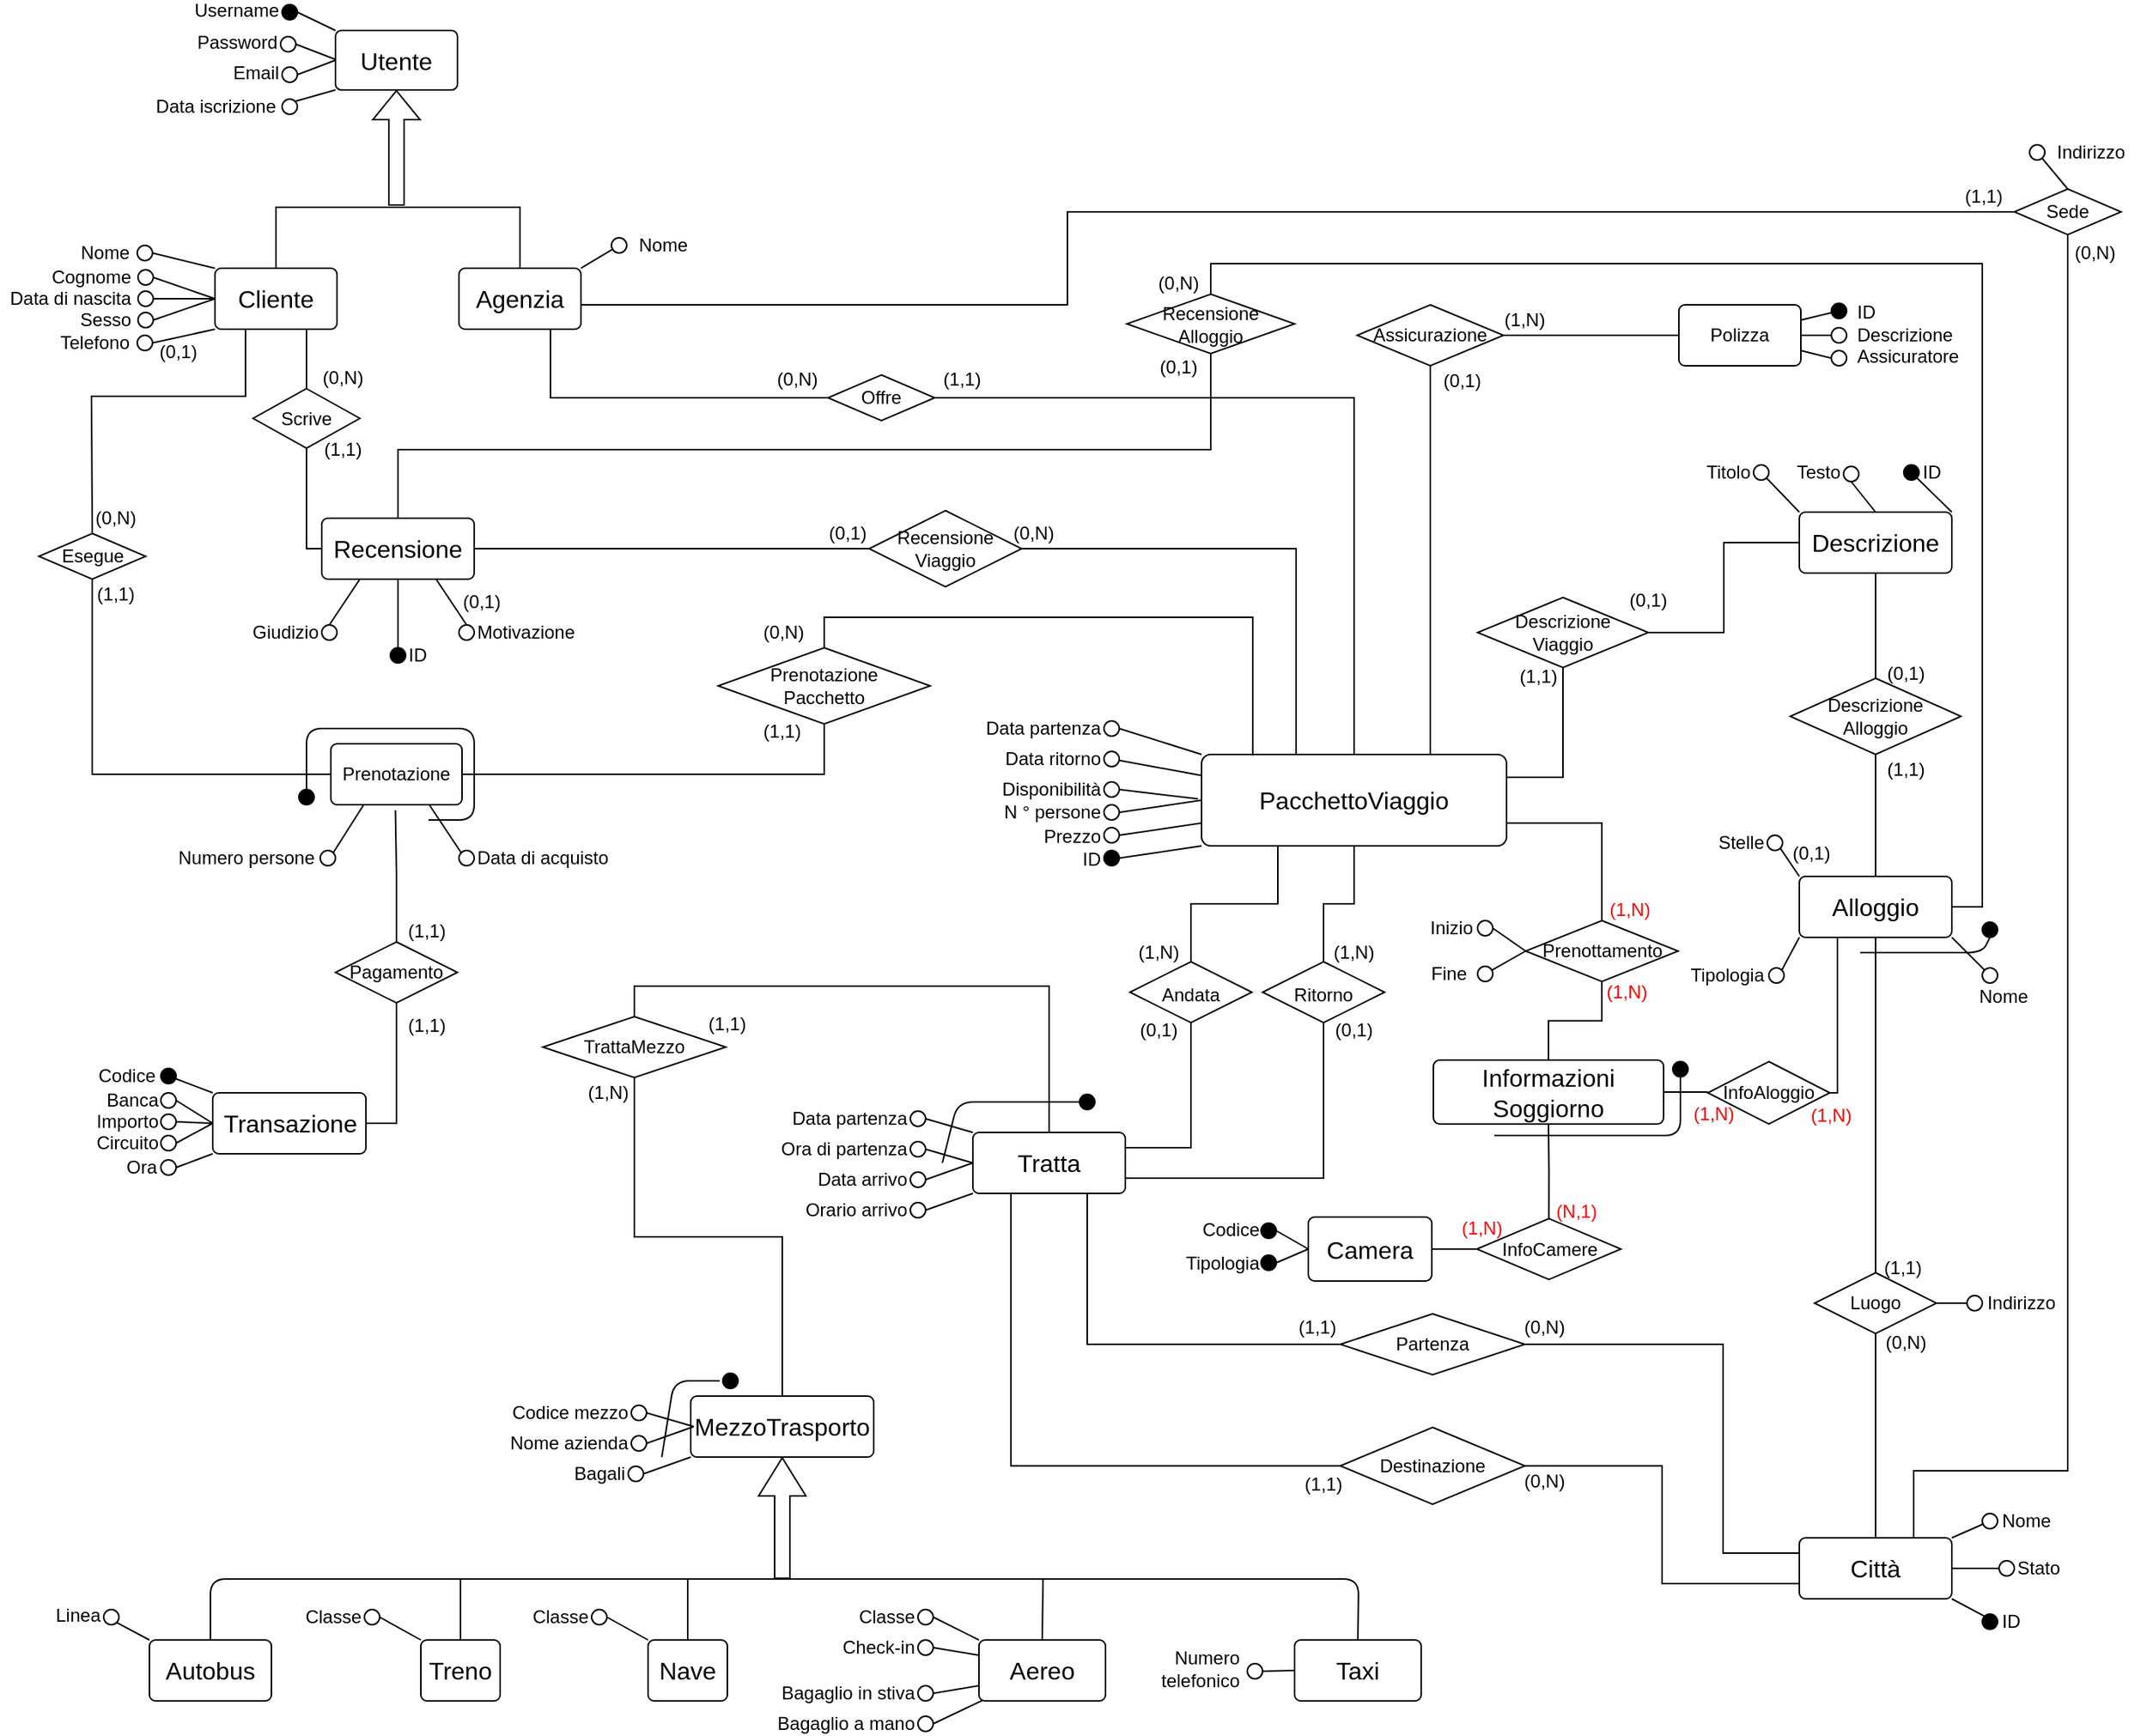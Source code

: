 <mxfile version="21.6.8" type="device">
  <diagram name="ER - Concettuale" id="XnK0lcYDc5IUlMdxf0PO">
    <mxGraphModel dx="1779" dy="1750" grid="1" gridSize="10" guides="1" tooltips="1" connect="1" arrows="1" fold="1" page="1" pageScale="1" pageWidth="827" pageHeight="1169" math="0" shadow="0">
      <root>
        <mxCell id="0" />
        <mxCell id="1" parent="0" />
        <mxCell id="d8QtUka8B0u9Ml0HDSIw-2" value="(0,N)" style="text;html=1;strokeColor=none;fillColor=none;align=center;verticalAlign=middle;whiteSpace=wrap;rounded=0;fontSize=12;" parent="1" vertex="1">
          <mxGeometry x="403" y="561" width="60" height="30" as="geometry" />
        </mxCell>
        <mxCell id="4yNB6QEPiNHP-15mVWfF-75" style="edgeStyle=orthogonalEdgeStyle;rounded=0;orthogonalLoop=1;jettySize=auto;html=1;exitX=1;exitY=0.25;exitDx=0;exitDy=0;entryX=0.5;entryY=1;entryDx=0;entryDy=0;endArrow=none;endFill=0;" parent="1" source="1E5UaFa9b6b5EJG8qk8h-2" target="d8QtUka8B0u9Ml0HDSIw-11" edge="1">
          <mxGeometry relative="1" as="geometry" />
        </mxCell>
        <mxCell id="bxcQivBUkNk4eO2_YhmB-22" style="edgeStyle=orthogonalEdgeStyle;rounded=0;orthogonalLoop=1;jettySize=auto;html=1;exitX=1;exitY=0.75;exitDx=0;exitDy=0;endArrow=none;endFill=0;" parent="1" source="1E5UaFa9b6b5EJG8qk8h-2" target="bxcQivBUkNk4eO2_YhmB-17" edge="1">
          <mxGeometry relative="1" as="geometry" />
        </mxCell>
        <mxCell id="1E5UaFa9b6b5EJG8qk8h-2" value="PacchettoViaggio" style="rounded=1;arcSize=10;whiteSpace=wrap;html=1;align=center;fontSize=16;" parent="1" vertex="1">
          <mxGeometry x="208" y="200" width="200" height="60" as="geometry" />
        </mxCell>
        <mxCell id="1E5UaFa9b6b5EJG8qk8h-6" value="" style="endArrow=none;html=1;rounded=0;fontSize=12;startSize=8;endSize=8;curved=1;exitX=0;exitY=1;exitDx=0;exitDy=0;entryX=1;entryY=0.5;entryDx=0;entryDy=0;" parent="1" source="1E5UaFa9b6b5EJG8qk8h-2" target="1E5UaFa9b6b5EJG8qk8h-7" edge="1">
          <mxGeometry relative="1" as="geometry">
            <mxPoint x="390" y="190" as="sourcePoint" />
            <mxPoint x="200" y="280" as="targetPoint" />
          </mxGeometry>
        </mxCell>
        <mxCell id="1E5UaFa9b6b5EJG8qk8h-7" value="" style="ellipse;whiteSpace=wrap;html=1;aspect=fixed;fontSize=12;labelBackgroundColor=#000000;fillColor=#000000;" parent="1" vertex="1">
          <mxGeometry x="144" y="263" width="10" height="10" as="geometry" />
        </mxCell>
        <mxCell id="1E5UaFa9b6b5EJG8qk8h-9" value="ID" style="text;html=1;strokeColor=none;fillColor=none;align=right;verticalAlign=middle;whiteSpace=wrap;rounded=0;fontSize=12;" parent="1" vertex="1">
          <mxGeometry x="34" y="264" width="110" height="10" as="geometry" />
        </mxCell>
        <mxCell id="1E5UaFa9b6b5EJG8qk8h-11" value="" style="ellipse;whiteSpace=wrap;html=1;aspect=fixed;fontSize=12;" parent="1" vertex="1">
          <mxGeometry x="144" y="248" width="10" height="10" as="geometry" />
        </mxCell>
        <mxCell id="1E5UaFa9b6b5EJG8qk8h-12" value="Prezzo" style="text;html=1;strokeColor=none;fillColor=none;align=right;verticalAlign=middle;whiteSpace=wrap;rounded=0;fontSize=12;" parent="1" vertex="1">
          <mxGeometry x="34" y="249" width="110" height="10" as="geometry" />
        </mxCell>
        <mxCell id="1E5UaFa9b6b5EJG8qk8h-15" value="" style="ellipse;whiteSpace=wrap;html=1;aspect=fixed;fontSize=12;" parent="1" vertex="1">
          <mxGeometry x="144" y="218" width="10" height="10" as="geometry" />
        </mxCell>
        <mxCell id="1E5UaFa9b6b5EJG8qk8h-16" value="Disponibilità" style="text;html=1;strokeColor=none;fillColor=none;align=right;verticalAlign=middle;whiteSpace=wrap;rounded=0;fontSize=12;" parent="1" vertex="1">
          <mxGeometry x="34" y="218" width="110" height="10" as="geometry" />
        </mxCell>
        <mxCell id="1E5UaFa9b6b5EJG8qk8h-17" value="" style="ellipse;whiteSpace=wrap;html=1;aspect=fixed;fontSize=12;" parent="1" vertex="1">
          <mxGeometry x="144" y="198" width="10" height="10" as="geometry" />
        </mxCell>
        <mxCell id="1E5UaFa9b6b5EJG8qk8h-18" value="Data ritorno" style="text;html=1;strokeColor=none;fillColor=none;align=right;verticalAlign=middle;whiteSpace=wrap;rounded=0;fontSize=12;" parent="1" vertex="1">
          <mxGeometry x="34" y="198" width="110" height="10" as="geometry" />
        </mxCell>
        <mxCell id="1E5UaFa9b6b5EJG8qk8h-19" value="" style="ellipse;whiteSpace=wrap;html=1;aspect=fixed;fontSize=12;" parent="1" vertex="1">
          <mxGeometry x="144" y="178" width="10" height="10" as="geometry" />
        </mxCell>
        <mxCell id="1E5UaFa9b6b5EJG8qk8h-20" value="Data partenza" style="text;html=1;strokeColor=none;fillColor=none;align=right;verticalAlign=middle;whiteSpace=wrap;rounded=0;fontSize=12;" parent="1" vertex="1">
          <mxGeometry x="34" y="178" width="110" height="10" as="geometry" />
        </mxCell>
        <mxCell id="1E5UaFa9b6b5EJG8qk8h-22" value="" style="endArrow=none;html=1;rounded=0;fontSize=12;startSize=8;endSize=8;curved=1;exitX=1;exitY=0.5;exitDx=0;exitDy=0;entryX=0;entryY=0.75;entryDx=0;entryDy=0;" parent="1" source="1E5UaFa9b6b5EJG8qk8h-11" target="1E5UaFa9b6b5EJG8qk8h-2" edge="1">
          <mxGeometry relative="1" as="geometry">
            <mxPoint x="170" y="260" as="sourcePoint" />
            <mxPoint x="330" y="260" as="targetPoint" />
          </mxGeometry>
        </mxCell>
        <mxCell id="1E5UaFa9b6b5EJG8qk8h-24" value="" style="endArrow=none;html=1;rounded=0;fontSize=12;startSize=8;endSize=8;curved=1;exitX=1;exitY=0.5;exitDx=0;exitDy=0;entryX=-0.012;entryY=0.486;entryDx=0;entryDy=0;entryPerimeter=0;" parent="1" source="1E5UaFa9b6b5EJG8qk8h-15" target="1E5UaFa9b6b5EJG8qk8h-2" edge="1">
          <mxGeometry relative="1" as="geometry">
            <mxPoint x="170" y="260" as="sourcePoint" />
            <mxPoint x="330" y="260" as="targetPoint" />
          </mxGeometry>
        </mxCell>
        <mxCell id="1E5UaFa9b6b5EJG8qk8h-25" value="" style="endArrow=none;html=1;rounded=0;fontSize=12;startSize=8;endSize=8;curved=1;exitX=1;exitY=0.5;exitDx=0;exitDy=0;entryX=0;entryY=0;entryDx=0;entryDy=0;" parent="1" source="1E5UaFa9b6b5EJG8qk8h-19" target="1E5UaFa9b6b5EJG8qk8h-2" edge="1">
          <mxGeometry relative="1" as="geometry">
            <mxPoint x="200" y="170" as="sourcePoint" />
            <mxPoint x="360" y="170" as="targetPoint" />
          </mxGeometry>
        </mxCell>
        <mxCell id="1E5UaFa9b6b5EJG8qk8h-26" value="" style="endArrow=none;html=1;rounded=0;fontSize=12;startSize=8;endSize=8;curved=1;entryX=-0.001;entryY=0.23;entryDx=0;entryDy=0;entryPerimeter=0;" parent="1" source="1E5UaFa9b6b5EJG8qk8h-17" target="1E5UaFa9b6b5EJG8qk8h-2" edge="1">
          <mxGeometry relative="1" as="geometry">
            <mxPoint x="210" y="195" as="sourcePoint" />
            <mxPoint x="250" y="210" as="targetPoint" />
          </mxGeometry>
        </mxCell>
        <mxCell id="1E5UaFa9b6b5EJG8qk8h-29" value="" style="ellipse;whiteSpace=wrap;html=1;aspect=fixed;fontSize=12;" parent="1" vertex="1">
          <mxGeometry x="144" y="233" width="10" height="10" as="geometry" />
        </mxCell>
        <mxCell id="1E5UaFa9b6b5EJG8qk8h-30" value="N ° persone" style="text;html=1;strokeColor=none;fillColor=none;align=right;verticalAlign=middle;whiteSpace=wrap;rounded=0;fontSize=12;" parent="1" vertex="1">
          <mxGeometry x="34" y="233" width="110" height="10" as="geometry" />
        </mxCell>
        <mxCell id="1E5UaFa9b6b5EJG8qk8h-31" value="" style="endArrow=none;html=1;rounded=0;fontSize=12;startSize=8;endSize=8;curved=1;exitX=1;exitY=0.5;exitDx=0;exitDy=0;entryX=0;entryY=0.5;entryDx=0;entryDy=0;" parent="1" source="1E5UaFa9b6b5EJG8qk8h-29" target="1E5UaFa9b6b5EJG8qk8h-2" edge="1">
          <mxGeometry relative="1" as="geometry">
            <mxPoint x="170" y="276" as="sourcePoint" />
            <mxPoint x="240" y="231" as="targetPoint" />
          </mxGeometry>
        </mxCell>
        <mxCell id="bxcQivBUkNk4eO2_YhmB-2" style="edgeStyle=orthogonalEdgeStyle;rounded=0;orthogonalLoop=1;jettySize=auto;html=1;exitX=1;exitY=0.25;exitDx=0;exitDy=0;entryX=0.5;entryY=1;entryDx=0;entryDy=0;endArrow=none;endFill=0;" parent="1" source="1E5UaFa9b6b5EJG8qk8h-41" target="1E5UaFa9b6b5EJG8qk8h-38" edge="1">
          <mxGeometry relative="1" as="geometry" />
        </mxCell>
        <mxCell id="bxcQivBUkNk4eO2_YhmB-3" style="edgeStyle=orthogonalEdgeStyle;rounded=0;orthogonalLoop=1;jettySize=auto;html=1;exitX=1;exitY=0.75;exitDx=0;exitDy=0;entryX=0.5;entryY=1;entryDx=0;entryDy=0;endArrow=none;endFill=0;" parent="1" source="1E5UaFa9b6b5EJG8qk8h-41" target="1E5UaFa9b6b5EJG8qk8h-40" edge="1">
          <mxGeometry relative="1" as="geometry">
            <mxPoint x="340" y="380" as="targetPoint" />
          </mxGeometry>
        </mxCell>
        <mxCell id="bxcQivBUkNk4eO2_YhmB-13" style="edgeStyle=orthogonalEdgeStyle;rounded=0;orthogonalLoop=1;jettySize=auto;html=1;exitX=0.5;exitY=0;exitDx=0;exitDy=0;entryX=0.5;entryY=0;entryDx=0;entryDy=0;endArrow=none;endFill=0;" parent="1" source="1E5UaFa9b6b5EJG8qk8h-41" target="SOpyYmobuGrFN_S_U78E-24" edge="1">
          <mxGeometry relative="1" as="geometry" />
        </mxCell>
        <mxCell id="1E5UaFa9b6b5EJG8qk8h-41" value="Tratta" style="rounded=1;arcSize=10;whiteSpace=wrap;html=1;align=center;fontSize=16;" parent="1" vertex="1">
          <mxGeometry x="58" y="448" width="100" height="40" as="geometry" />
        </mxCell>
        <mxCell id="SOpyYmobuGrFN_S_U78E-9" value="" style="ellipse;whiteSpace=wrap;html=1;aspect=fixed;fontSize=12;" parent="1" vertex="1">
          <mxGeometry x="17" y="494" width="10" height="10" as="geometry" />
        </mxCell>
        <mxCell id="SOpyYmobuGrFN_S_U78E-10" value="Orario arrivo" style="text;html=1;strokeColor=none;fillColor=none;align=right;verticalAlign=middle;whiteSpace=wrap;rounded=0;fontSize=12;" parent="1" vertex="1">
          <mxGeometry x="-103" y="494" width="120" height="10" as="geometry" />
        </mxCell>
        <mxCell id="SOpyYmobuGrFN_S_U78E-11" value="" style="ellipse;whiteSpace=wrap;html=1;aspect=fixed;fontSize=12;" parent="1" vertex="1">
          <mxGeometry x="17" y="454" width="10" height="10" as="geometry" />
        </mxCell>
        <mxCell id="SOpyYmobuGrFN_S_U78E-12" value="Ora di partenza" style="text;html=1;strokeColor=none;fillColor=none;align=right;verticalAlign=middle;whiteSpace=wrap;rounded=0;fontSize=12;" parent="1" vertex="1">
          <mxGeometry x="-103" y="454" width="120" height="10" as="geometry" />
        </mxCell>
        <mxCell id="SOpyYmobuGrFN_S_U78E-13" value="" style="ellipse;whiteSpace=wrap;html=1;aspect=fixed;fontSize=12;" parent="1" vertex="1">
          <mxGeometry x="17" y="434" width="10" height="10" as="geometry" />
        </mxCell>
        <mxCell id="SOpyYmobuGrFN_S_U78E-14" value="Data partenza" style="text;html=1;strokeColor=none;fillColor=none;align=right;verticalAlign=middle;whiteSpace=wrap;rounded=0;fontSize=12;" parent="1" vertex="1">
          <mxGeometry x="-103" y="434" width="120" height="10" as="geometry" />
        </mxCell>
        <mxCell id="SOpyYmobuGrFN_S_U78E-17" value="" style="ellipse;whiteSpace=wrap;html=1;aspect=fixed;fontSize=12;" parent="1" vertex="1">
          <mxGeometry x="17" y="474" width="10" height="10" as="geometry" />
        </mxCell>
        <mxCell id="SOpyYmobuGrFN_S_U78E-18" value="Data arrivo" style="text;html=1;strokeColor=none;fillColor=none;align=right;verticalAlign=middle;whiteSpace=wrap;rounded=0;fontSize=12;" parent="1" vertex="1">
          <mxGeometry x="-103" y="474" width="120" height="10" as="geometry" />
        </mxCell>
        <mxCell id="SOpyYmobuGrFN_S_U78E-19" value="" style="endArrow=none;html=1;rounded=0;fontSize=12;startSize=8;endSize=8;curved=1;entryX=1;entryY=0.5;entryDx=0;entryDy=0;exitX=0;exitY=0;exitDx=0;exitDy=0;" parent="1" source="1E5UaFa9b6b5EJG8qk8h-41" target="SOpyYmobuGrFN_S_U78E-13" edge="1">
          <mxGeometry width="50" height="50" relative="1" as="geometry">
            <mxPoint x="48" y="498" as="sourcePoint" />
            <mxPoint x="98" y="448" as="targetPoint" />
          </mxGeometry>
        </mxCell>
        <mxCell id="SOpyYmobuGrFN_S_U78E-20" value="" style="endArrow=none;html=1;rounded=0;fontSize=12;startSize=8;endSize=8;curved=1;entryX=1;entryY=0.5;entryDx=0;entryDy=0;exitX=0;exitY=0.5;exitDx=0;exitDy=0;" parent="1" source="1E5UaFa9b6b5EJG8qk8h-41" target="SOpyYmobuGrFN_S_U78E-11" edge="1">
          <mxGeometry width="50" height="50" relative="1" as="geometry">
            <mxPoint x="58" y="458" as="sourcePoint" />
            <mxPoint x="37" y="449" as="targetPoint" />
          </mxGeometry>
        </mxCell>
        <mxCell id="SOpyYmobuGrFN_S_U78E-21" value="" style="endArrow=none;html=1;rounded=0;fontSize=12;startSize=8;endSize=8;curved=1;entryX=1;entryY=0.5;entryDx=0;entryDy=0;exitX=0;exitY=0.5;exitDx=0;exitDy=0;" parent="1" source="1E5UaFa9b6b5EJG8qk8h-41" target="SOpyYmobuGrFN_S_U78E-17" edge="1">
          <mxGeometry width="50" height="50" relative="1" as="geometry">
            <mxPoint x="58" y="474" as="sourcePoint" />
            <mxPoint x="27" y="475" as="targetPoint" />
          </mxGeometry>
        </mxCell>
        <mxCell id="SOpyYmobuGrFN_S_U78E-23" value="" style="endArrow=none;html=1;rounded=0;fontSize=12;startSize=8;endSize=8;curved=1;exitX=1;exitY=0.5;exitDx=0;exitDy=0;entryX=0;entryY=1;entryDx=0;entryDy=0;" parent="1" source="SOpyYmobuGrFN_S_U78E-9" target="1E5UaFa9b6b5EJG8qk8h-41" edge="1">
          <mxGeometry width="50" height="50" relative="1" as="geometry">
            <mxPoint x="48" y="498" as="sourcePoint" />
            <mxPoint x="98" y="448" as="targetPoint" />
          </mxGeometry>
        </mxCell>
        <mxCell id="OIalLmRNnSc8ZbS0OcUj-24" style="edgeStyle=orthogonalEdgeStyle;rounded=0;orthogonalLoop=1;jettySize=auto;html=1;exitX=0.5;exitY=1;exitDx=0;exitDy=0;endArrow=none;endFill=0;" parent="1" source="SOpyYmobuGrFN_S_U78E-24" target="SOpyYmobuGrFN_S_U78E-25" edge="1">
          <mxGeometry relative="1" as="geometry" />
        </mxCell>
        <mxCell id="SOpyYmobuGrFN_S_U78E-24" value="TrattaMezzo" style="shape=rhombus;perimeter=rhombusPerimeter;whiteSpace=wrap;html=1;align=center;fontSize=12;" parent="1" vertex="1">
          <mxGeometry x="-224" y="372" width="120" height="40" as="geometry" />
        </mxCell>
        <mxCell id="SOpyYmobuGrFN_S_U78E-25" value="MezzoTrasporto" style="rounded=1;arcSize=10;whiteSpace=wrap;html=1;align=center;fontSize=16;" parent="1" vertex="1">
          <mxGeometry x="-127" y="621" width="120" height="40" as="geometry" />
        </mxCell>
        <mxCell id="SOpyYmobuGrFN_S_U78E-36" value="(1,N)" style="text;html=1;strokeColor=none;fillColor=none;align=center;verticalAlign=middle;whiteSpace=wrap;rounded=0;fontSize=12;" parent="1" vertex="1">
          <mxGeometry x="-211" y="407" width="60" height="30" as="geometry" />
        </mxCell>
        <mxCell id="SOpyYmobuGrFN_S_U78E-40" value="(1,1)" style="text;html=1;strokeColor=none;fillColor=none;align=center;verticalAlign=middle;whiteSpace=wrap;rounded=0;fontSize=12;" parent="1" vertex="1">
          <mxGeometry x="-133" y="362" width="60" height="30" as="geometry" />
        </mxCell>
        <mxCell id="SOpyYmobuGrFN_S_U78E-41" value="" style="ellipse;whiteSpace=wrap;html=1;aspect=fixed;fontSize=12;" parent="1" vertex="1">
          <mxGeometry x="-166" y="627" width="10" height="10" as="geometry" />
        </mxCell>
        <mxCell id="SOpyYmobuGrFN_S_U78E-42" value="Codice mezzo" style="text;html=1;strokeColor=none;fillColor=none;align=right;verticalAlign=middle;whiteSpace=wrap;rounded=0;fontSize=12;" parent="1" vertex="1">
          <mxGeometry x="-286" y="627" width="120" height="10" as="geometry" />
        </mxCell>
        <mxCell id="SOpyYmobuGrFN_S_U78E-43" value="" style="ellipse;whiteSpace=wrap;html=1;aspect=fixed;fontSize=12;" parent="1" vertex="1">
          <mxGeometry x="-166" y="647" width="10" height="10" as="geometry" />
        </mxCell>
        <mxCell id="SOpyYmobuGrFN_S_U78E-44" value="Nome azienda" style="text;html=1;strokeColor=none;fillColor=none;align=right;verticalAlign=middle;whiteSpace=wrap;rounded=0;fontSize=12;" parent="1" vertex="1">
          <mxGeometry x="-286" y="647" width="120" height="10" as="geometry" />
        </mxCell>
        <mxCell id="SOpyYmobuGrFN_S_U78E-45" value="" style="endArrow=none;html=1;rounded=0;fontSize=12;startSize=8;endSize=8;curved=1;entryX=1;entryY=0.5;entryDx=0;entryDy=0;exitX=0;exitY=0.5;exitDx=0;exitDy=0;" parent="1" target="SOpyYmobuGrFN_S_U78E-41" edge="1">
          <mxGeometry width="50" height="50" relative="1" as="geometry">
            <mxPoint x="-125" y="641" as="sourcePoint" />
            <mxPoint x="-146" y="622" as="targetPoint" />
          </mxGeometry>
        </mxCell>
        <mxCell id="SOpyYmobuGrFN_S_U78E-46" value="" style="endArrow=none;html=1;rounded=0;fontSize=12;startSize=8;endSize=8;curved=1;entryX=1;entryY=0.5;entryDx=0;entryDy=0;exitX=0;exitY=0.5;exitDx=0;exitDy=0;" parent="1" target="SOpyYmobuGrFN_S_U78E-43" edge="1">
          <mxGeometry width="50" height="50" relative="1" as="geometry">
            <mxPoint x="-125" y="641" as="sourcePoint" />
            <mxPoint x="-156" y="648" as="targetPoint" />
          </mxGeometry>
        </mxCell>
        <mxCell id="SOpyYmobuGrFN_S_U78E-48" value="" style="shape=flexArrow;endArrow=classic;html=1;rounded=0;fontSize=12;startSize=8;endSize=8;curved=1;entryX=0.5;entryY=1;entryDx=0;entryDy=0;" parent="1" target="SOpyYmobuGrFN_S_U78E-25" edge="1">
          <mxGeometry width="50" height="50" relative="1" as="geometry">
            <mxPoint x="-67" y="741" as="sourcePoint" />
            <mxPoint x="-42" y="701" as="targetPoint" />
          </mxGeometry>
        </mxCell>
        <mxCell id="SOpyYmobuGrFN_S_U78E-49" value="" style="endArrow=none;html=1;rounded=1;fontSize=12;startSize=8;endSize=8;entryX=0.5;entryY=0;entryDx=0;entryDy=0;exitX=0.5;exitY=0;exitDx=0;exitDy=0;" parent="1" source="SOpyYmobuGrFN_S_U78E-50" target="SOpyYmobuGrFN_S_U78E-55" edge="1">
          <mxGeometry width="50" height="50" relative="1" as="geometry">
            <mxPoint x="-362" y="741" as="sourcePoint" />
            <mxPoint x="38" y="741" as="targetPoint" />
            <Array as="points">
              <mxPoint x="-442" y="741" />
              <mxPoint x="311" y="741" />
            </Array>
          </mxGeometry>
        </mxCell>
        <mxCell id="SOpyYmobuGrFN_S_U78E-50" value="Autobus" style="rounded=1;arcSize=10;whiteSpace=wrap;html=1;align=center;fontSize=16;" parent="1" vertex="1">
          <mxGeometry x="-482" y="781" width="80" height="40" as="geometry" />
        </mxCell>
        <mxCell id="SOpyYmobuGrFN_S_U78E-52" value="Treno" style="rounded=1;arcSize=10;whiteSpace=wrap;html=1;align=center;fontSize=16;" parent="1" vertex="1">
          <mxGeometry x="-304" y="781" width="52" height="40" as="geometry" />
        </mxCell>
        <mxCell id="SOpyYmobuGrFN_S_U78E-54" value="Aereo" style="rounded=1;arcSize=10;whiteSpace=wrap;html=1;align=center;fontSize=16;" parent="1" vertex="1">
          <mxGeometry x="62" y="781" width="83" height="40" as="geometry" />
        </mxCell>
        <mxCell id="SOpyYmobuGrFN_S_U78E-55" value="Taxi" style="rounded=1;arcSize=10;whiteSpace=wrap;html=1;align=center;fontSize=16;" parent="1" vertex="1">
          <mxGeometry x="269" y="781" width="83" height="40" as="geometry" />
        </mxCell>
        <mxCell id="SOpyYmobuGrFN_S_U78E-56" value="" style="endArrow=none;html=1;rounded=0;fontSize=12;startSize=8;endSize=8;curved=1;entryX=0;entryY=0;entryDx=0;entryDy=0;exitX=1;exitY=1;exitDx=0;exitDy=0;" parent="1" source="SOpyYmobuGrFN_S_U78E-60" target="SOpyYmobuGrFN_S_U78E-50" edge="1">
          <mxGeometry width="50" height="50" relative="1" as="geometry">
            <mxPoint x="-522" y="761" as="sourcePoint" />
            <mxPoint x="-372" y="711" as="targetPoint" />
          </mxGeometry>
        </mxCell>
        <mxCell id="SOpyYmobuGrFN_S_U78E-71" value="" style="edgeStyle=none;curved=1;rounded=0;orthogonalLoop=1;jettySize=auto;html=1;fontSize=12;startSize=8;endSize=8;" parent="1" source="SOpyYmobuGrFN_S_U78E-69" target="SOpyYmobuGrFN_S_U78E-70" edge="1">
          <mxGeometry relative="1" as="geometry" />
        </mxCell>
        <mxCell id="SOpyYmobuGrFN_S_U78E-69" value="" style="ellipse;whiteSpace=wrap;html=1;aspect=fixed;fontSize=12;" parent="1" vertex="1">
          <mxGeometry x="-168" y="667" width="10" height="10" as="geometry" />
        </mxCell>
        <mxCell id="SOpyYmobuGrFN_S_U78E-70" value="Bagali" style="text;html=1;strokeColor=none;fillColor=none;align=right;verticalAlign=middle;whiteSpace=wrap;rounded=0;fontSize=12;" parent="1" vertex="1">
          <mxGeometry x="-288" y="667" width="120" height="10" as="geometry" />
        </mxCell>
        <mxCell id="SOpyYmobuGrFN_S_U78E-72" value="" style="endArrow=none;html=1;rounded=0;fontSize=12;startSize=8;endSize=8;curved=1;exitX=1;exitY=0.5;exitDx=0;exitDy=0;entryX=0;entryY=1;entryDx=0;entryDy=0;" parent="1" source="SOpyYmobuGrFN_S_U78E-69" target="SOpyYmobuGrFN_S_U78E-25" edge="1">
          <mxGeometry width="50" height="50" relative="1" as="geometry">
            <mxPoint x="-176" y="661" as="sourcePoint" />
            <mxPoint x="-126" y="611" as="targetPoint" />
          </mxGeometry>
        </mxCell>
        <mxCell id="SOpyYmobuGrFN_S_U78E-73" value="" style="endArrow=none;html=1;rounded=0;fontSize=12;startSize=8;endSize=8;curved=1;entryX=0;entryY=0;entryDx=0;entryDy=0;exitX=1;exitY=0.5;exitDx=0;exitDy=0;" parent="1" source="SOpyYmobuGrFN_S_U78E-82" target="SOpyYmobuGrFN_S_U78E-52" edge="1">
          <mxGeometry width="50" height="50" relative="1" as="geometry">
            <mxPoint x="-361" y="841" as="sourcePoint" />
            <mxPoint x="-311" y="791" as="targetPoint" />
          </mxGeometry>
        </mxCell>
        <mxCell id="SOpyYmobuGrFN_S_U78E-80" value="" style="group;fontSize=12;" parent="1" vertex="1" connectable="0">
          <mxGeometry x="-442" y="761" width="130" height="10" as="geometry" />
        </mxCell>
        <mxCell id="SOpyYmobuGrFN_S_U78E-81" value="" style="edgeStyle=none;curved=1;rounded=0;orthogonalLoop=1;jettySize=auto;html=1;fontSize=12;startSize=8;endSize=8;" parent="SOpyYmobuGrFN_S_U78E-80" source="SOpyYmobuGrFN_S_U78E-82" target="SOpyYmobuGrFN_S_U78E-83" edge="1">
          <mxGeometry relative="1" as="geometry" />
        </mxCell>
        <mxCell id="SOpyYmobuGrFN_S_U78E-82" value="" style="ellipse;whiteSpace=wrap;html=1;aspect=fixed;fontSize=16;" parent="SOpyYmobuGrFN_S_U78E-80" vertex="1">
          <mxGeometry x="101" width="10" height="10" as="geometry" />
        </mxCell>
        <mxCell id="SOpyYmobuGrFN_S_U78E-83" value="Classe" style="text;html=1;strokeColor=none;fillColor=none;align=right;verticalAlign=middle;whiteSpace=wrap;rounded=0;fontSize=12;" parent="SOpyYmobuGrFN_S_U78E-80" vertex="1">
          <mxGeometry x="51" width="50" height="10" as="geometry" />
        </mxCell>
        <mxCell id="SOpyYmobuGrFN_S_U78E-63" value="" style="edgeStyle=none;curved=1;rounded=0;orthogonalLoop=1;jettySize=auto;html=1;fontSize=12;startSize=8;endSize=8;" parent="1" source="SOpyYmobuGrFN_S_U78E-60" edge="1">
          <mxGeometry relative="1" as="geometry">
            <mxPoint x="-512" y="766" as="targetPoint" />
          </mxGeometry>
        </mxCell>
        <mxCell id="SOpyYmobuGrFN_S_U78E-60" value="" style="ellipse;whiteSpace=wrap;html=1;aspect=fixed;fontSize=16;" parent="1" vertex="1">
          <mxGeometry x="-512" y="761" width="10" height="10" as="geometry" />
        </mxCell>
        <mxCell id="SOpyYmobuGrFN_S_U78E-61" value="Linea" style="text;html=1;strokeColor=none;fillColor=none;align=right;verticalAlign=middle;whiteSpace=wrap;rounded=0;fontSize=12;" parent="1" vertex="1">
          <mxGeometry x="-562" y="760" width="50" height="10" as="geometry" />
        </mxCell>
        <mxCell id="SOpyYmobuGrFN_S_U78E-93" value="Nave" style="rounded=1;arcSize=10;whiteSpace=wrap;html=1;align=center;fontSize=16;" parent="1" vertex="1">
          <mxGeometry x="-155" y="781" width="52" height="40" as="geometry" />
        </mxCell>
        <mxCell id="SOpyYmobuGrFN_S_U78E-94" value="" style="endArrow=none;html=1;rounded=0;fontSize=12;startSize=8;endSize=8;curved=1;entryX=0;entryY=0;entryDx=0;entryDy=0;exitX=1;exitY=0.5;exitDx=0;exitDy=0;" parent="1" source="SOpyYmobuGrFN_S_U78E-96" target="SOpyYmobuGrFN_S_U78E-93" edge="1">
          <mxGeometry width="50" height="50" relative="1" as="geometry">
            <mxPoint x="-212" y="841" as="sourcePoint" />
            <mxPoint x="-162" y="791" as="targetPoint" />
          </mxGeometry>
        </mxCell>
        <mxCell id="SOpyYmobuGrFN_S_U78E-95" value="" style="edgeStyle=none;curved=1;rounded=0;orthogonalLoop=1;jettySize=auto;html=1;fontSize=12;startSize=8;endSize=8;" parent="1" source="SOpyYmobuGrFN_S_U78E-96" target="SOpyYmobuGrFN_S_U78E-97" edge="1">
          <mxGeometry relative="1" as="geometry" />
        </mxCell>
        <mxCell id="SOpyYmobuGrFN_S_U78E-96" value="" style="ellipse;whiteSpace=wrap;html=1;aspect=fixed;fontSize=16;" parent="1" vertex="1">
          <mxGeometry x="-192" y="761" width="10" height="10" as="geometry" />
        </mxCell>
        <mxCell id="SOpyYmobuGrFN_S_U78E-97" value="Classe" style="text;html=1;strokeColor=none;fillColor=none;align=right;verticalAlign=middle;whiteSpace=wrap;rounded=0;fontSize=12;" parent="1" vertex="1">
          <mxGeometry x="-242" y="761" width="50" height="10" as="geometry" />
        </mxCell>
        <mxCell id="SOpyYmobuGrFN_S_U78E-98" value="" style="edgeStyle=none;curved=1;rounded=0;orthogonalLoop=1;jettySize=auto;html=1;fontSize=12;startSize=8;endSize=8;" parent="1" source="SOpyYmobuGrFN_S_U78E-99" target="SOpyYmobuGrFN_S_U78E-100" edge="1">
          <mxGeometry relative="1" as="geometry" />
        </mxCell>
        <mxCell id="SOpyYmobuGrFN_S_U78E-99" value="" style="ellipse;whiteSpace=wrap;html=1;aspect=fixed;fontSize=16;" parent="1" vertex="1">
          <mxGeometry x="22" y="761" width="10" height="10" as="geometry" />
        </mxCell>
        <mxCell id="SOpyYmobuGrFN_S_U78E-100" value="Classe" style="text;html=1;strokeColor=none;fillColor=none;align=right;verticalAlign=middle;whiteSpace=wrap;rounded=0;fontSize=12;" parent="1" vertex="1">
          <mxGeometry x="-28" y="761" width="50" height="10" as="geometry" />
        </mxCell>
        <mxCell id="SOpyYmobuGrFN_S_U78E-101" value="" style="endArrow=none;html=1;rounded=0;fontSize=12;startSize=8;endSize=8;curved=1;entryX=0;entryY=0;entryDx=0;entryDy=0;exitX=1;exitY=0.5;exitDx=0;exitDy=0;" parent="1" source="SOpyYmobuGrFN_S_U78E-99" target="SOpyYmobuGrFN_S_U78E-54" edge="1">
          <mxGeometry width="50" height="50" relative="1" as="geometry">
            <mxPoint x="-107" y="761" as="sourcePoint" />
            <mxPoint x="-57" y="711" as="targetPoint" />
          </mxGeometry>
        </mxCell>
        <mxCell id="SOpyYmobuGrFN_S_U78E-102" value="" style="edgeStyle=none;curved=1;rounded=0;orthogonalLoop=1;jettySize=auto;html=1;fontSize=12;startSize=8;endSize=8;" parent="1" source="SOpyYmobuGrFN_S_U78E-103" target="SOpyYmobuGrFN_S_U78E-104" edge="1">
          <mxGeometry relative="1" as="geometry" />
        </mxCell>
        <mxCell id="SOpyYmobuGrFN_S_U78E-103" value="" style="ellipse;whiteSpace=wrap;html=1;aspect=fixed;fontSize=16;" parent="1" vertex="1">
          <mxGeometry x="22" y="781" width="10" height="10" as="geometry" />
        </mxCell>
        <mxCell id="SOpyYmobuGrFN_S_U78E-104" value="Check-in" style="text;html=1;strokeColor=none;fillColor=none;align=right;verticalAlign=middle;whiteSpace=wrap;rounded=0;fontSize=12;" parent="1" vertex="1">
          <mxGeometry x="-48" y="781" width="70" height="10" as="geometry" />
        </mxCell>
        <mxCell id="SOpyYmobuGrFN_S_U78E-105" value="" style="endArrow=none;html=1;rounded=0;fontSize=12;startSize=8;endSize=8;curved=1;entryX=0;entryY=0.25;entryDx=0;entryDy=0;exitX=1;exitY=0.5;exitDx=0;exitDy=0;" parent="1" source="SOpyYmobuGrFN_S_U78E-103" target="SOpyYmobuGrFN_S_U78E-54" edge="1">
          <mxGeometry width="50" height="50" relative="1" as="geometry">
            <mxPoint x="43" y="776" as="sourcePoint" />
            <mxPoint x="72" y="791" as="targetPoint" />
          </mxGeometry>
        </mxCell>
        <mxCell id="SOpyYmobuGrFN_S_U78E-106" value="" style="edgeStyle=none;curved=1;rounded=0;orthogonalLoop=1;jettySize=auto;html=1;fontSize=12;startSize=8;endSize=8;" parent="1" source="SOpyYmobuGrFN_S_U78E-107" target="SOpyYmobuGrFN_S_U78E-108" edge="1">
          <mxGeometry relative="1" as="geometry" />
        </mxCell>
        <mxCell id="SOpyYmobuGrFN_S_U78E-107" value="" style="ellipse;whiteSpace=wrap;html=1;aspect=fixed;fontSize=16;" parent="1" vertex="1">
          <mxGeometry x="22" y="811" width="10" height="10" as="geometry" />
        </mxCell>
        <mxCell id="SOpyYmobuGrFN_S_U78E-108" value="Bagaglio in stiva" style="text;html=1;strokeColor=none;fillColor=none;align=right;verticalAlign=middle;whiteSpace=wrap;rounded=0;fontSize=12;" parent="1" vertex="1">
          <mxGeometry x="-99" y="811" width="121" height="10" as="geometry" />
        </mxCell>
        <mxCell id="SOpyYmobuGrFN_S_U78E-109" value="" style="endArrow=none;html=1;rounded=0;fontSize=12;startSize=8;endSize=8;curved=1;entryX=0;entryY=0.75;entryDx=0;entryDy=0;exitX=1;exitY=0.5;exitDx=0;exitDy=0;" parent="1" source="SOpyYmobuGrFN_S_U78E-107" target="SOpyYmobuGrFN_S_U78E-54" edge="1">
          <mxGeometry width="50" height="50" relative="1" as="geometry">
            <mxPoint x="-138" y="761" as="sourcePoint" />
            <mxPoint x="-88" y="711" as="targetPoint" />
          </mxGeometry>
        </mxCell>
        <mxCell id="SOpyYmobuGrFN_S_U78E-110" value="" style="edgeStyle=none;curved=1;rounded=0;orthogonalLoop=1;jettySize=auto;html=1;fontSize=12;startSize=8;endSize=8;" parent="1" edge="1">
          <mxGeometry relative="1" as="geometry">
            <mxPoint x="217.5" y="777" as="sourcePoint" />
            <mxPoint x="217.5" y="777" as="targetPoint" />
          </mxGeometry>
        </mxCell>
        <mxCell id="SOpyYmobuGrFN_S_U78E-111" value="" style="ellipse;whiteSpace=wrap;html=1;aspect=fixed;fontSize=16;" parent="1" vertex="1">
          <mxGeometry x="22" y="831" width="10" height="10" as="geometry" />
        </mxCell>
        <mxCell id="SOpyYmobuGrFN_S_U78E-112" value="Bagaglio a mano" style="text;html=1;strokeColor=none;fillColor=none;align=right;verticalAlign=middle;whiteSpace=wrap;rounded=0;fontSize=12;" parent="1" vertex="1">
          <mxGeometry x="-99" y="831" width="121" height="10" as="geometry" />
        </mxCell>
        <mxCell id="SOpyYmobuGrFN_S_U78E-113" value="" style="endArrow=none;html=1;rounded=0;fontSize=12;startSize=8;endSize=8;curved=1;entryX=0.029;entryY=0.988;entryDx=0;entryDy=0;exitX=1;exitY=0.5;exitDx=0;exitDy=0;entryPerimeter=0;" parent="1" source="SOpyYmobuGrFN_S_U78E-111" target="SOpyYmobuGrFN_S_U78E-54" edge="1">
          <mxGeometry width="50" height="50" relative="1" as="geometry">
            <mxPoint x="43" y="816" as="sourcePoint" />
            <mxPoint x="72" y="811" as="targetPoint" />
          </mxGeometry>
        </mxCell>
        <mxCell id="SOpyYmobuGrFN_S_U78E-124" value="" style="ellipse;whiteSpace=wrap;html=1;aspect=fixed;fontSize=16;" parent="1" vertex="1">
          <mxGeometry x="238" y="796.5" width="10" height="10" as="geometry" />
        </mxCell>
        <mxCell id="SOpyYmobuGrFN_S_U78E-125" value="Numero&lt;br style=&quot;font-size: 12px;&quot;&gt;telefonico" style="text;html=1;strokeColor=none;fillColor=none;align=right;verticalAlign=middle;whiteSpace=wrap;rounded=0;fontSize=12;" parent="1" vertex="1">
          <mxGeometry x="165" y="777" width="69.5" height="45" as="geometry" />
        </mxCell>
        <mxCell id="SOpyYmobuGrFN_S_U78E-127" value="" style="endArrow=none;html=1;rounded=0;fontSize=12;startSize=8;endSize=8;curved=1;entryX=0;entryY=0.5;entryDx=0;entryDy=0;exitX=1;exitY=0.5;exitDx=0;exitDy=0;" parent="1" source="SOpyYmobuGrFN_S_U78E-124" target="SOpyYmobuGrFN_S_U78E-55" edge="1">
          <mxGeometry width="50" height="50" relative="1" as="geometry">
            <mxPoint x="248" y="801" as="sourcePoint" />
            <mxPoint x="72" y="791" as="targetPoint" />
          </mxGeometry>
        </mxCell>
        <mxCell id="SOpyYmobuGrFN_S_U78E-128" value="" style="endArrow=none;html=1;rounded=0;fontSize=12;startSize=8;endSize=8;curved=1;exitX=0.5;exitY=0;exitDx=0;exitDy=0;" parent="1" source="SOpyYmobuGrFN_S_U78E-52" edge="1">
          <mxGeometry width="50" height="50" relative="1" as="geometry">
            <mxPoint x="-278" y="781" as="sourcePoint" />
            <mxPoint x="-278" y="741" as="targetPoint" />
          </mxGeometry>
        </mxCell>
        <mxCell id="SOpyYmobuGrFN_S_U78E-130" value="" style="endArrow=none;html=1;rounded=0;fontSize=12;startSize=8;endSize=8;curved=1;exitX=0.5;exitY=0;exitDx=0;exitDy=0;" parent="1" source="SOpyYmobuGrFN_S_U78E-93" edge="1">
          <mxGeometry width="50" height="50" relative="1" as="geometry">
            <mxPoint x="-129" y="781" as="sourcePoint" />
            <mxPoint x="-129" y="741" as="targetPoint" />
          </mxGeometry>
        </mxCell>
        <mxCell id="SOpyYmobuGrFN_S_U78E-131" value="" style="endArrow=none;html=1;rounded=0;fontSize=12;startSize=8;endSize=8;curved=1;exitX=0.5;exitY=0;exitDx=0;exitDy=0;" parent="1" source="SOpyYmobuGrFN_S_U78E-54" edge="1">
          <mxGeometry width="50" height="50" relative="1" as="geometry">
            <mxPoint x="70" y="781" as="sourcePoint" />
            <mxPoint x="104" y="741" as="targetPoint" />
          </mxGeometry>
        </mxCell>
        <mxCell id="SOpyYmobuGrFN_S_U78E-133" value="" style="endArrow=none;html=1;rounded=1;fontSize=12;startSize=8;endSize=8;entryX=0;entryY=0.5;entryDx=0;entryDy=0;" parent="1" edge="1">
          <mxGeometry width="50" height="50" relative="1" as="geometry">
            <mxPoint x="-146" y="661" as="sourcePoint" />
            <mxPoint x="-108" y="611" as="targetPoint" />
            <Array as="points">
              <mxPoint x="-138" y="611" />
            </Array>
          </mxGeometry>
        </mxCell>
        <mxCell id="SOpyYmobuGrFN_S_U78E-134" value="" style="ellipse;whiteSpace=wrap;html=1;aspect=fixed;fontSize=16;labelBackgroundColor=none;fillColor=#000000;" parent="1" vertex="1">
          <mxGeometry x="-106" y="606" width="10" height="10" as="geometry" />
        </mxCell>
        <mxCell id="SOpyYmobuGrFN_S_U78E-137" value="" style="endArrow=none;html=1;rounded=1;fontSize=12;startSize=8;endSize=8;entryX=0;entryY=0.5;entryDx=0;entryDy=0;" parent="1" target="SOpyYmobuGrFN_S_U78E-138" edge="1">
          <mxGeometry width="50" height="50" relative="1" as="geometry">
            <mxPoint x="38" y="468" as="sourcePoint" />
            <mxPoint x="128" y="428" as="targetPoint" />
            <Array as="points">
              <mxPoint x="48" y="428" />
            </Array>
          </mxGeometry>
        </mxCell>
        <mxCell id="SOpyYmobuGrFN_S_U78E-138" value="" style="ellipse;whiteSpace=wrap;html=1;aspect=fixed;fontSize=16;labelBackgroundColor=#000000;fillColor=#000000;" parent="1" vertex="1">
          <mxGeometry x="128" y="423" width="10" height="10" as="geometry" />
        </mxCell>
        <mxCell id="4yNB6QEPiNHP-15mVWfF-85" style="edgeStyle=orthogonalEdgeStyle;rounded=0;orthogonalLoop=1;jettySize=auto;html=1;exitX=1;exitY=0.5;exitDx=0;exitDy=0;entryX=0;entryY=0.75;entryDx=0;entryDy=0;endArrow=none;endFill=0;" parent="1" source="SOpyYmobuGrFN_S_U78E-141" target="d8QtUka8B0u9Ml0HDSIw-6" edge="1">
          <mxGeometry relative="1" as="geometry" />
        </mxCell>
        <mxCell id="d8QtUka8B0u9Ml0HDSIw-1" value="(1,1)" style="text;html=1;strokeColor=none;fillColor=none;align=center;verticalAlign=middle;whiteSpace=wrap;rounded=0;fontSize=12;" parent="1" vertex="1">
          <mxGeometry x="254" y="561" width="60" height="30" as="geometry" />
        </mxCell>
        <mxCell id="d8QtUka8B0u9Ml0HDSIw-3" value="(1,1)" style="text;html=1;strokeColor=none;fillColor=none;align=center;verticalAlign=middle;whiteSpace=wrap;rounded=0;fontSize=12;" parent="1" vertex="1">
          <mxGeometry x="258" y="664" width="60" height="30" as="geometry" />
        </mxCell>
        <mxCell id="d8QtUka8B0u9Ml0HDSIw-4" value="(0,N)" style="text;html=1;strokeColor=none;fillColor=none;align=center;verticalAlign=middle;whiteSpace=wrap;rounded=0;fontSize=12;" parent="1" vertex="1">
          <mxGeometry x="403" y="662" width="60" height="30" as="geometry" />
        </mxCell>
        <mxCell id="d8QtUka8B0u9Ml0HDSIw-6" value="Città" style="rounded=1;arcSize=10;whiteSpace=wrap;html=1;align=center;fontSize=16;" parent="1" vertex="1">
          <mxGeometry x="600" y="714" width="100" height="40" as="geometry" />
        </mxCell>
        <mxCell id="4yNB6QEPiNHP-15mVWfF-77" style="edgeStyle=orthogonalEdgeStyle;rounded=0;orthogonalLoop=1;jettySize=auto;html=1;exitX=0.5;exitY=1;exitDx=0;exitDy=0;entryX=0.5;entryY=0;entryDx=0;entryDy=0;endArrow=none;endFill=0;" parent="1" source="d8QtUka8B0u9Ml0HDSIw-9" target="d8QtUka8B0u9Ml0HDSIw-17" edge="1">
          <mxGeometry relative="1" as="geometry" />
        </mxCell>
        <mxCell id="d8QtUka8B0u9Ml0HDSIw-9" value="Descrizione" style="rounded=1;arcSize=10;whiteSpace=wrap;html=1;align=center;fontSize=16;" parent="1" vertex="1">
          <mxGeometry x="600" y="41" width="100" height="40" as="geometry" />
        </mxCell>
        <mxCell id="d8QtUka8B0u9Ml0HDSIw-10" value="Alloggio" style="rounded=1;arcSize=10;whiteSpace=wrap;html=1;align=center;fontSize=16;" parent="1" vertex="1">
          <mxGeometry x="600" y="280" width="100" height="40" as="geometry" />
        </mxCell>
        <mxCell id="4yNB6QEPiNHP-15mVWfF-78" style="edgeStyle=orthogonalEdgeStyle;rounded=0;orthogonalLoop=1;jettySize=auto;html=1;exitX=1;exitY=0.5;exitDx=0;exitDy=0;entryX=0;entryY=0.5;entryDx=0;entryDy=0;endArrow=none;endFill=0;" parent="1" source="d8QtUka8B0u9Ml0HDSIw-11" target="d8QtUka8B0u9Ml0HDSIw-9" edge="1">
          <mxGeometry relative="1" as="geometry" />
        </mxCell>
        <mxCell id="d8QtUka8B0u9Ml0HDSIw-11" value="Descrizione&lt;br style=&quot;font-size: 12px;&quot;&gt;Viaggio" style="shape=rhombus;perimeter=rhombusPerimeter;whiteSpace=wrap;html=1;align=center;fontSize=12;" parent="1" vertex="1">
          <mxGeometry x="389" y="97" width="112" height="46" as="geometry" />
        </mxCell>
        <mxCell id="4yNB6QEPiNHP-15mVWfF-80" style="edgeStyle=orthogonalEdgeStyle;rounded=0;orthogonalLoop=1;jettySize=auto;html=1;exitX=0.5;exitY=1;exitDx=0;exitDy=0;endArrow=none;endFill=0;" parent="1" source="d8QtUka8B0u9Ml0HDSIw-17" target="d8QtUka8B0u9Ml0HDSIw-10" edge="1">
          <mxGeometry relative="1" as="geometry" />
        </mxCell>
        <mxCell id="d8QtUka8B0u9Ml0HDSIw-17" value="Descrizione&lt;br style=&quot;font-size: 12px;&quot;&gt;Alloggio" style="shape=rhombus;perimeter=rhombusPerimeter;whiteSpace=wrap;html=1;align=center;fontSize=12;" parent="1" vertex="1">
          <mxGeometry x="594" y="150" width="112" height="50" as="geometry" />
        </mxCell>
        <mxCell id="4yNB6QEPiNHP-15mVWfF-81" style="edgeStyle=orthogonalEdgeStyle;rounded=0;orthogonalLoop=1;jettySize=auto;html=1;exitX=0.5;exitY=0;exitDx=0;exitDy=0;entryX=0.5;entryY=1;entryDx=0;entryDy=0;endArrow=none;endFill=0;" parent="1" source="d8QtUka8B0u9Ml0HDSIw-22" target="d8QtUka8B0u9Ml0HDSIw-10" edge="1">
          <mxGeometry relative="1" as="geometry" />
        </mxCell>
        <mxCell id="4yNB6QEPiNHP-15mVWfF-82" style="edgeStyle=orthogonalEdgeStyle;rounded=0;orthogonalLoop=1;jettySize=auto;html=1;exitX=0.5;exitY=1;exitDx=0;exitDy=0;endArrow=none;endFill=0;" parent="1" source="d8QtUka8B0u9Ml0HDSIw-22" target="d8QtUka8B0u9Ml0HDSIw-6" edge="1">
          <mxGeometry relative="1" as="geometry" />
        </mxCell>
        <mxCell id="d8QtUka8B0u9Ml0HDSIw-22" value="Luogo" style="shape=rhombus;perimeter=rhombusPerimeter;whiteSpace=wrap;html=1;align=center;fontSize=12;" parent="1" vertex="1">
          <mxGeometry x="610" y="540" width="80" height="40" as="geometry" />
        </mxCell>
        <mxCell id="d8QtUka8B0u9Ml0HDSIw-25" value="Utente" style="rounded=1;arcSize=10;whiteSpace=wrap;html=1;align=center;fontSize=16;" parent="1" vertex="1">
          <mxGeometry x="-360" y="-275" width="80" height="39" as="geometry" />
        </mxCell>
        <mxCell id="4yNB6QEPiNHP-15mVWfF-71" style="edgeStyle=orthogonalEdgeStyle;rounded=0;orthogonalLoop=1;jettySize=auto;html=1;exitX=0.75;exitY=1;exitDx=0;exitDy=0;entryX=0;entryY=0.5;entryDx=0;entryDy=0;endArrow=none;endFill=0;" parent="1" source="d8QtUka8B0u9Ml0HDSIw-28" target="4yNB6QEPiNHP-15mVWfF-69" edge="1">
          <mxGeometry relative="1" as="geometry" />
        </mxCell>
        <mxCell id="4yNB6QEPiNHP-15mVWfF-112" style="edgeStyle=orthogonalEdgeStyle;rounded=0;orthogonalLoop=1;jettySize=auto;html=1;exitX=1;exitY=0.5;exitDx=0;exitDy=0;entryX=0;entryY=0.5;entryDx=0;entryDy=0;endArrow=none;endFill=0;" parent="1" source="d8QtUka8B0u9Ml0HDSIw-28" target="4yNB6QEPiNHP-15mVWfF-111" edge="1">
          <mxGeometry relative="1" as="geometry">
            <mxPoint x="90" y="-80" as="targetPoint" />
            <Array as="points">
              <mxPoint x="120" y="-95" />
              <mxPoint x="120" y="-156" />
            </Array>
          </mxGeometry>
        </mxCell>
        <mxCell id="d8QtUka8B0u9Ml0HDSIw-28" value="Agenzia" style="rounded=1;arcSize=10;whiteSpace=wrap;html=1;align=center;fontSize=16;" parent="1" vertex="1">
          <mxGeometry x="-279" y="-119" width="80" height="40" as="geometry" />
        </mxCell>
        <mxCell id="d8QtUka8B0u9Ml0HDSIw-29" value="Cliente" style="rounded=1;arcSize=10;whiteSpace=wrap;html=1;align=center;fontSize=16;" parent="1" vertex="1">
          <mxGeometry x="-439" y="-119" width="80" height="40" as="geometry" />
        </mxCell>
        <mxCell id="d8QtUka8B0u9Ml0HDSIw-34" value="" style="endArrow=none;html=1;rounded=0;exitX=1;exitY=0;exitDx=0;exitDy=0;" parent="1" source="d8QtUka8B0u9Ml0HDSIw-28" target="d8QtUka8B0u9Ml0HDSIw-35" edge="1">
          <mxGeometry width="50" height="50" relative="1" as="geometry">
            <mxPoint x="-99" y="-65" as="sourcePoint" />
            <mxPoint x="-49" y="-95" as="targetPoint" />
          </mxGeometry>
        </mxCell>
        <mxCell id="d8QtUka8B0u9Ml0HDSIw-35" value="" style="ellipse;whiteSpace=wrap;html=1;aspect=fixed;fillColor=none;" parent="1" vertex="1">
          <mxGeometry x="-179" y="-139" width="10" height="10" as="geometry" />
        </mxCell>
        <mxCell id="d8QtUka8B0u9Ml0HDSIw-41" value="" style="ellipse;whiteSpace=wrap;html=1;aspect=fixed;fontSize=16;fillColor=#000000;" parent="1" vertex="1">
          <mxGeometry x="-395" y="-292" width="10" height="10" as="geometry" />
        </mxCell>
        <mxCell id="d8QtUka8B0u9Ml0HDSIw-42" value="Username" style="text;html=1;strokeColor=none;fillColor=none;align=right;verticalAlign=middle;whiteSpace=wrap;rounded=0;fontSize=12;" parent="1" vertex="1">
          <mxGeometry x="-515" y="-293" width="120" height="10" as="geometry" />
        </mxCell>
        <mxCell id="d8QtUka8B0u9Ml0HDSIw-43" value="" style="ellipse;whiteSpace=wrap;html=1;aspect=fixed;fontSize=16;" parent="1" vertex="1">
          <mxGeometry x="-396" y="-271" width="10" height="10" as="geometry" />
        </mxCell>
        <mxCell id="d8QtUka8B0u9Ml0HDSIw-44" value="Password" style="text;html=1;strokeColor=none;fillColor=none;align=right;verticalAlign=middle;whiteSpace=wrap;rounded=0;fontSize=12;" parent="1" vertex="1">
          <mxGeometry x="-516" y="-272" width="120" height="10" as="geometry" />
        </mxCell>
        <mxCell id="d8QtUka8B0u9Ml0HDSIw-49" value="" style="ellipse;whiteSpace=wrap;html=1;aspect=fixed;fontSize=16;" parent="1" vertex="1">
          <mxGeometry x="-395" y="-251" width="10" height="10" as="geometry" />
        </mxCell>
        <mxCell id="d8QtUka8B0u9Ml0HDSIw-50" value="Email" style="text;html=1;strokeColor=none;fillColor=none;align=right;verticalAlign=middle;whiteSpace=wrap;rounded=0;fontSize=12;" parent="1" vertex="1">
          <mxGeometry x="-515" y="-252" width="120" height="10" as="geometry" />
        </mxCell>
        <mxCell id="d8QtUka8B0u9Ml0HDSIw-51" value="" style="endArrow=none;html=1;rounded=0;entryX=1;entryY=0.5;entryDx=0;entryDy=0;exitX=0;exitY=0;exitDx=0;exitDy=0;" parent="1" source="d8QtUka8B0u9Ml0HDSIw-25" target="d8QtUka8B0u9Ml0HDSIw-41" edge="1">
          <mxGeometry width="50" height="50" relative="1" as="geometry">
            <mxPoint x="-360" y="-274" as="sourcePoint" />
            <mxPoint x="-325" y="-274" as="targetPoint" />
          </mxGeometry>
        </mxCell>
        <mxCell id="d8QtUka8B0u9Ml0HDSIw-52" value="" style="endArrow=none;html=1;rounded=0;entryX=1;entryY=0.5;entryDx=0;entryDy=0;exitX=0;exitY=0.5;exitDx=0;exitDy=0;" parent="1" source="d8QtUka8B0u9Ml0HDSIw-25" target="d8QtUka8B0u9Ml0HDSIw-49" edge="1">
          <mxGeometry width="50" height="50" relative="1" as="geometry">
            <mxPoint x="-360" y="-244" as="sourcePoint" />
            <mxPoint x="-375" y="-270" as="targetPoint" />
          </mxGeometry>
        </mxCell>
        <mxCell id="d8QtUka8B0u9Ml0HDSIw-53" value="" style="endArrow=none;html=1;rounded=0;entryX=1;entryY=0.5;entryDx=0;entryDy=0;" parent="1" target="d8QtUka8B0u9Ml0HDSIw-43" edge="1">
          <mxGeometry width="50" height="50" relative="1" as="geometry">
            <mxPoint x="-360" y="-256" as="sourcePoint" />
            <mxPoint x="-375" y="-230" as="targetPoint" />
          </mxGeometry>
        </mxCell>
        <mxCell id="d8QtUka8B0u9Ml0HDSIw-61" value="" style="ellipse;whiteSpace=wrap;html=1;aspect=fixed;fillColor=none;" parent="1" vertex="1">
          <mxGeometry x="-490" y="-134" width="10" height="10" as="geometry" />
        </mxCell>
        <mxCell id="d8QtUka8B0u9Ml0HDSIw-62" value="Nome" style="text;html=1;strokeColor=none;fillColor=none;align=right;verticalAlign=middle;whiteSpace=wrap;rounded=0;" parent="1" vertex="1">
          <mxGeometry x="-553" y="-134" width="60" height="10" as="geometry" />
        </mxCell>
        <mxCell id="d8QtUka8B0u9Ml0HDSIw-63" value="" style="ellipse;whiteSpace=wrap;html=1;aspect=fixed;fillColor=none;" parent="1" vertex="1">
          <mxGeometry x="-489.5" y="-118" width="10" height="10" as="geometry" />
        </mxCell>
        <mxCell id="d8QtUka8B0u9Ml0HDSIw-64" value="Cognome" style="text;html=1;strokeColor=none;fillColor=none;align=right;verticalAlign=middle;whiteSpace=wrap;rounded=0;" parent="1" vertex="1">
          <mxGeometry x="-552.5" y="-118" width="60" height="10" as="geometry" />
        </mxCell>
        <mxCell id="4yNB6QEPiNHP-15mVWfF-16" value="" style="endArrow=none;html=1;rounded=0;exitX=1;exitY=0;exitDx=0;exitDy=0;entryX=0.25;entryY=1;entryDx=0;entryDy=0;" parent="1" source="4yNB6QEPiNHP-15mVWfF-17" target="4yNB6QEPiNHP-15mVWfF-51" edge="1">
          <mxGeometry width="50" height="50" relative="1" as="geometry">
            <mxPoint x="-449.745" y="268" as="sourcePoint" />
            <mxPoint x="-483.5" y="253" as="targetPoint" />
          </mxGeometry>
        </mxCell>
        <mxCell id="4yNB6QEPiNHP-15mVWfF-17" value="" style="ellipse;whiteSpace=wrap;html=1;aspect=fixed;fillColor=none;" parent="1" vertex="1">
          <mxGeometry x="-370" y="263" width="10" height="10" as="geometry" />
        </mxCell>
        <mxCell id="4yNB6QEPiNHP-15mVWfF-19" value="Numero persone" style="text;html=1;strokeColor=none;fillColor=none;align=left;verticalAlign=middle;whiteSpace=wrap;rounded=0;" parent="1" vertex="1">
          <mxGeometry x="-464.75" y="263" width="100" height="10" as="geometry" />
        </mxCell>
        <mxCell id="4yNB6QEPiNHP-15mVWfF-22" value="" style="ellipse;whiteSpace=wrap;html=1;aspect=fixed;fillColor=none;" parent="1" vertex="1">
          <mxGeometry x="-395" y="-230" width="10" height="10" as="geometry" />
        </mxCell>
        <mxCell id="4yNB6QEPiNHP-15mVWfF-23" value="Data iscrizione" style="text;html=1;strokeColor=none;fillColor=none;align=right;verticalAlign=middle;whiteSpace=wrap;rounded=0;" parent="1" vertex="1">
          <mxGeometry x="-484.5" y="-230" width="86.5" height="10" as="geometry" />
        </mxCell>
        <mxCell id="4yNB6QEPiNHP-15mVWfF-25" value="" style="endArrow=none;html=1;rounded=0;exitX=0.5;exitY=0;exitDx=0;exitDy=0;entryX=0.5;entryY=0;entryDx=0;entryDy=0;" parent="1" source="d8QtUka8B0u9Ml0HDSIw-29" target="d8QtUka8B0u9Ml0HDSIw-28" edge="1">
          <mxGeometry width="50" height="50" relative="1" as="geometry">
            <mxPoint x="-339" y="-109" as="sourcePoint" />
            <mxPoint x="-289" y="-159" as="targetPoint" />
            <Array as="points">
              <mxPoint x="-399" y="-159" />
              <mxPoint x="-319" y="-159" />
              <mxPoint x="-239" y="-159" />
            </Array>
          </mxGeometry>
        </mxCell>
        <mxCell id="4yNB6QEPiNHP-15mVWfF-27" value="" style="shape=flexArrow;endArrow=classic;html=1;rounded=0;entryX=0.5;entryY=1;entryDx=0;entryDy=0;" parent="1" target="d8QtUka8B0u9Ml0HDSIw-25" edge="1">
          <mxGeometry width="50" height="50" relative="1" as="geometry">
            <mxPoint x="-320" y="-160" as="sourcePoint" />
            <mxPoint x="-289" y="-235" as="targetPoint" />
          </mxGeometry>
        </mxCell>
        <mxCell id="4yNB6QEPiNHP-15mVWfF-28" value="" style="ellipse;whiteSpace=wrap;html=1;aspect=fixed;fillColor=none;" parent="1" vertex="1">
          <mxGeometry x="-490" y="-75" width="10" height="10" as="geometry" />
        </mxCell>
        <mxCell id="4yNB6QEPiNHP-15mVWfF-30" value="" style="endArrow=none;html=1;rounded=0;entryX=1;entryY=0;entryDx=0;entryDy=0;exitX=0;exitY=1;exitDx=0;exitDy=0;" parent="1" source="d8QtUka8B0u9Ml0HDSIw-25" target="4yNB6QEPiNHP-15mVWfF-22" edge="1">
          <mxGeometry width="50" height="50" relative="1" as="geometry">
            <mxPoint x="-350" y="-234" as="sourcePoint" />
            <mxPoint x="-375" y="-220" as="targetPoint" />
          </mxGeometry>
        </mxCell>
        <mxCell id="4yNB6QEPiNHP-15mVWfF-31" value="Telefono" style="text;html=1;strokeColor=none;fillColor=none;align=right;verticalAlign=middle;whiteSpace=wrap;rounded=0;" parent="1" vertex="1">
          <mxGeometry x="-553.5" y="-75" width="60" height="10" as="geometry" />
        </mxCell>
        <mxCell id="4yNB6QEPiNHP-15mVWfF-32" value="" style="endArrow=none;html=1;rounded=0;exitX=1;exitY=0.5;exitDx=0;exitDy=0;entryX=0;entryY=0;entryDx=0;entryDy=0;" parent="1" source="d8QtUka8B0u9Ml0HDSIw-61" target="d8QtUka8B0u9Ml0HDSIw-29" edge="1">
          <mxGeometry width="50" height="50" relative="1" as="geometry">
            <mxPoint x="-479" y="-89" as="sourcePoint" />
            <mxPoint x="-429" y="-139" as="targetPoint" />
          </mxGeometry>
        </mxCell>
        <mxCell id="4yNB6QEPiNHP-15mVWfF-33" value="" style="endArrow=none;html=1;rounded=0;exitX=1;exitY=0.5;exitDx=0;exitDy=0;entryX=0;entryY=0.5;entryDx=0;entryDy=0;" parent="1" source="d8QtUka8B0u9Ml0HDSIw-63" target="d8QtUka8B0u9Ml0HDSIw-29" edge="1">
          <mxGeometry width="50" height="50" relative="1" as="geometry">
            <mxPoint x="-469" y="-114" as="sourcePoint" />
            <mxPoint x="-429" y="-109" as="targetPoint" />
          </mxGeometry>
        </mxCell>
        <mxCell id="4yNB6QEPiNHP-15mVWfF-34" value="" style="endArrow=none;html=1;rounded=0;exitX=1;exitY=0.5;exitDx=0;exitDy=0;entryX=0;entryY=1;entryDx=0;entryDy=0;" parent="1" source="4yNB6QEPiNHP-15mVWfF-28" target="d8QtUka8B0u9Ml0HDSIw-29" edge="1">
          <mxGeometry width="50" height="50" relative="1" as="geometry">
            <mxPoint x="-473" y="-87.5" as="sourcePoint" />
            <mxPoint x="-433" y="-82.5" as="targetPoint" />
          </mxGeometry>
        </mxCell>
        <mxCell id="4yNB6QEPiNHP-15mVWfF-35" value="" style="endArrow=none;html=1;rounded=0;entryX=0.75;entryY=1;entryDx=0;entryDy=0;exitX=0.5;exitY=0;exitDx=0;exitDy=0;" parent="1" source="4yNB6QEPiNHP-15mVWfF-36" target="d8QtUka8B0u9Ml0HDSIw-29" edge="1">
          <mxGeometry width="50" height="50" relative="1" as="geometry">
            <mxPoint x="-379" y="-15" as="sourcePoint" />
            <mxPoint x="-279" y="-35" as="targetPoint" />
          </mxGeometry>
        </mxCell>
        <mxCell id="4yNB6QEPiNHP-15mVWfF-36" value="Scrive" style="shape=rhombus;perimeter=rhombusPerimeter;whiteSpace=wrap;html=1;align=center;fontSize=12;" parent="1" vertex="1">
          <mxGeometry x="-414" y="-40" width="70" height="39" as="geometry" />
        </mxCell>
        <mxCell id="4yNB6QEPiNHP-15mVWfF-67" style="edgeStyle=orthogonalEdgeStyle;rounded=0;orthogonalLoop=1;jettySize=auto;html=1;exitX=1;exitY=0.5;exitDx=0;exitDy=0;entryX=0;entryY=0.5;entryDx=0;entryDy=0;strokeColor=default;endArrow=none;endFill=0;" parent="1" source="4yNB6QEPiNHP-15mVWfF-38" target="4yNB6QEPiNHP-15mVWfF-66" edge="1">
          <mxGeometry relative="1" as="geometry" />
        </mxCell>
        <mxCell id="6P4BZnGDR190lXQcx2yH-2" style="edgeStyle=orthogonalEdgeStyle;rounded=0;orthogonalLoop=1;jettySize=auto;html=1;exitX=0.5;exitY=0;exitDx=0;exitDy=0;entryX=0.5;entryY=1;entryDx=0;entryDy=0;endArrow=none;endFill=0;" parent="1" source="4yNB6QEPiNHP-15mVWfF-38" target="4yNB6QEPiNHP-15mVWfF-39" edge="1">
          <mxGeometry relative="1" as="geometry">
            <Array as="points">
              <mxPoint x="-319" />
              <mxPoint x="214" />
            </Array>
          </mxGeometry>
        </mxCell>
        <mxCell id="4yNB6QEPiNHP-15mVWfF-38" value="Recensione" style="rounded=1;arcSize=10;whiteSpace=wrap;html=1;align=center;fontSize=16;" parent="1" vertex="1">
          <mxGeometry x="-369" y="45" width="100" height="40" as="geometry" />
        </mxCell>
        <mxCell id="6P4BZnGDR190lXQcx2yH-4" style="edgeStyle=orthogonalEdgeStyle;rounded=0;orthogonalLoop=1;jettySize=auto;html=1;exitX=0.5;exitY=0;exitDx=0;exitDy=0;entryX=1;entryY=0.5;entryDx=0;entryDy=0;endArrow=none;endFill=0;" parent="1" source="4yNB6QEPiNHP-15mVWfF-39" target="d8QtUka8B0u9Ml0HDSIw-10" edge="1">
          <mxGeometry relative="1" as="geometry" />
        </mxCell>
        <mxCell id="4yNB6QEPiNHP-15mVWfF-39" value="Recensione&lt;br style=&quot;font-size: 12px;&quot;&gt;Alloggio" style="shape=rhombus;perimeter=rhombusPerimeter;whiteSpace=wrap;html=1;align=center;fontSize=12;" parent="1" vertex="1">
          <mxGeometry x="159" y="-102" width="110" height="39" as="geometry" />
        </mxCell>
        <mxCell id="4yNB6QEPiNHP-15mVWfF-43" value="" style="endArrow=none;html=1;rounded=0;exitX=0;exitY=0.5;exitDx=0;exitDy=0;entryX=0.5;entryY=1;entryDx=0;entryDy=0;" parent="1" source="4yNB6QEPiNHP-15mVWfF-38" target="4yNB6QEPiNHP-15mVWfF-36" edge="1">
          <mxGeometry width="50" height="50" relative="1" as="geometry">
            <mxPoint x="-369" y="45" as="sourcePoint" />
            <mxPoint x="-319" y="-5" as="targetPoint" />
            <Array as="points">
              <mxPoint x="-379" y="65" />
            </Array>
          </mxGeometry>
        </mxCell>
        <mxCell id="4yNB6QEPiNHP-15mVWfF-44" value="" style="endArrow=none;html=1;rounded=0;entryX=0.25;entryY=1;entryDx=0;entryDy=0;exitX=0.5;exitY=0;exitDx=0;exitDy=0;" parent="1" source="4yNB6QEPiNHP-15mVWfF-46" target="4yNB6QEPiNHP-15mVWfF-38" edge="1">
          <mxGeometry width="50" height="50" relative="1" as="geometry">
            <mxPoint x="-359" y="125" as="sourcePoint" />
            <mxPoint x="-289" y="75" as="targetPoint" />
          </mxGeometry>
        </mxCell>
        <mxCell id="4yNB6QEPiNHP-15mVWfF-45" value="" style="endArrow=none;html=1;rounded=0;entryX=0.75;entryY=1;entryDx=0;entryDy=0;exitX=0.5;exitY=0;exitDx=0;exitDy=0;" parent="1" source="4yNB6QEPiNHP-15mVWfF-47" target="4yNB6QEPiNHP-15mVWfF-38" edge="1">
          <mxGeometry width="50" height="50" relative="1" as="geometry">
            <mxPoint x="-279" y="125" as="sourcePoint" />
            <mxPoint x="-334" y="95" as="targetPoint" />
          </mxGeometry>
        </mxCell>
        <mxCell id="4yNB6QEPiNHP-15mVWfF-46" value="" style="ellipse;whiteSpace=wrap;html=1;aspect=fixed;" parent="1" vertex="1">
          <mxGeometry x="-369" y="115" width="10" height="10" as="geometry" />
        </mxCell>
        <mxCell id="4yNB6QEPiNHP-15mVWfF-47" value="" style="ellipse;whiteSpace=wrap;html=1;aspect=fixed;" parent="1" vertex="1">
          <mxGeometry x="-279" y="115" width="10" height="10" as="geometry" />
        </mxCell>
        <mxCell id="4yNB6QEPiNHP-15mVWfF-48" value="Giudizio" style="text;html=1;strokeColor=none;fillColor=none;align=right;verticalAlign=middle;whiteSpace=wrap;rounded=0;" parent="1" vertex="1">
          <mxGeometry x="-429" y="115" width="60" height="10" as="geometry" />
        </mxCell>
        <mxCell id="4yNB6QEPiNHP-15mVWfF-49" value="Motivazione" style="text;html=1;strokeColor=none;fillColor=none;align=left;verticalAlign=middle;whiteSpace=wrap;rounded=0;" parent="1" vertex="1">
          <mxGeometry x="-269" y="115" width="60" height="10" as="geometry" />
        </mxCell>
        <mxCell id="8rdj3Q_derRC4Oz8eViC-4" style="edgeStyle=orthogonalEdgeStyle;rounded=0;orthogonalLoop=1;jettySize=auto;html=1;exitX=1;exitY=0.5;exitDx=0;exitDy=0;endArrow=none;endFill=0;" parent="1" source="4yNB6QEPiNHP-15mVWfF-51" target="4yNB6QEPiNHP-15mVWfF-59" edge="1">
          <mxGeometry relative="1" as="geometry" />
        </mxCell>
        <mxCell id="4yNB6QEPiNHP-15mVWfF-51" value="Prenotazione" style="rounded=1;arcSize=10;whiteSpace=wrap;html=1;align=center;" parent="1" vertex="1">
          <mxGeometry x="-363" y="193" width="86" height="40" as="geometry" />
        </mxCell>
        <mxCell id="4yNB6QEPiNHP-15mVWfF-52" value="" style="endArrow=none;html=1;rounded=0;exitX=0;exitY=0;exitDx=0;exitDy=0;entryX=0.75;entryY=1;entryDx=0;entryDy=0;" parent="1" source="4yNB6QEPiNHP-15mVWfF-53" target="4yNB6QEPiNHP-15mVWfF-51" edge="1">
          <mxGeometry width="50" height="50" relative="1" as="geometry">
            <mxPoint x="-264.995" y="268" as="sourcePoint" />
            <mxPoint x="-299.25" y="283" as="targetPoint" />
          </mxGeometry>
        </mxCell>
        <mxCell id="4yNB6QEPiNHP-15mVWfF-53" value="" style="ellipse;whiteSpace=wrap;html=1;aspect=fixed;fillColor=none;" parent="1" vertex="1">
          <mxGeometry x="-279" y="263" width="10" height="10" as="geometry" />
        </mxCell>
        <mxCell id="4yNB6QEPiNHP-15mVWfF-54" value="Data di acquisto" style="text;html=1;strokeColor=none;fillColor=none;align=left;verticalAlign=middle;whiteSpace=wrap;rounded=0;" parent="1" vertex="1">
          <mxGeometry x="-269" y="263" width="100" height="10" as="geometry" />
        </mxCell>
        <mxCell id="8rdj3Q_derRC4Oz8eViC-3" style="edgeStyle=orthogonalEdgeStyle;rounded=0;orthogonalLoop=1;jettySize=auto;html=1;exitX=0.5;exitY=1;exitDx=0;exitDy=0;entryX=0;entryY=0.5;entryDx=0;entryDy=0;endArrow=none;endFill=0;" parent="1" source="4yNB6QEPiNHP-15mVWfF-55" target="4yNB6QEPiNHP-15mVWfF-51" edge="1">
          <mxGeometry relative="1" as="geometry" />
        </mxCell>
        <mxCell id="4yNB6QEPiNHP-15mVWfF-55" value="Esegue" style="shape=rhombus;perimeter=rhombusPerimeter;whiteSpace=wrap;html=1;align=center;fontSize=12;" parent="1" vertex="1">
          <mxGeometry x="-554.5" y="55" width="70" height="30" as="geometry" />
        </mxCell>
        <mxCell id="4yNB6QEPiNHP-15mVWfF-56" value="" style="endArrow=none;html=1;rounded=0;exitX=0.5;exitY=0;exitDx=0;exitDy=0;entryX=0.25;entryY=1;entryDx=0;entryDy=0;" parent="1" source="4yNB6QEPiNHP-15mVWfF-55" target="d8QtUka8B0u9Ml0HDSIw-29" edge="1">
          <mxGeometry width="50" height="50" relative="1" as="geometry">
            <mxPoint x="-429" y="45" as="sourcePoint" />
            <mxPoint x="-379" y="-5" as="targetPoint" />
            <Array as="points">
              <mxPoint x="-520" y="-35" />
              <mxPoint x="-419" y="-35" />
            </Array>
          </mxGeometry>
        </mxCell>
        <mxCell id="4yNB6QEPiNHP-15mVWfF-73" style="edgeStyle=orthogonalEdgeStyle;rounded=0;orthogonalLoop=1;jettySize=auto;html=1;exitX=0.5;exitY=0;exitDx=0;exitDy=0;entryX=0.168;entryY=0.012;entryDx=0;entryDy=0;entryPerimeter=0;endArrow=none;endFill=0;" parent="1" source="4yNB6QEPiNHP-15mVWfF-59" target="1E5UaFa9b6b5EJG8qk8h-2" edge="1">
          <mxGeometry relative="1" as="geometry" />
        </mxCell>
        <mxCell id="4yNB6QEPiNHP-15mVWfF-59" value="Prenotazione&lt;br style=&quot;font-size: 12px;&quot;&gt;Pacchetto" style="shape=rhombus;perimeter=rhombusPerimeter;whiteSpace=wrap;html=1;align=center;fontSize=12;" parent="1" vertex="1">
          <mxGeometry x="-109" y="130" width="139" height="50" as="geometry" />
        </mxCell>
        <mxCell id="4yNB6QEPiNHP-15mVWfF-61" value="" style="endArrow=none;html=1;rounded=1;entryX=0.5;entryY=0;entryDx=0;entryDy=0;" parent="1" target="4yNB6QEPiNHP-15mVWfF-62" edge="1">
          <mxGeometry width="50" height="50" relative="1" as="geometry">
            <mxPoint x="-299" y="243" as="sourcePoint" />
            <mxPoint x="-379" y="223" as="targetPoint" />
            <Array as="points">
              <mxPoint x="-269" y="243" />
              <mxPoint x="-269" y="183" />
              <mxPoint x="-379" y="183" />
            </Array>
          </mxGeometry>
        </mxCell>
        <mxCell id="4yNB6QEPiNHP-15mVWfF-62" value="" style="ellipse;whiteSpace=wrap;html=1;aspect=fixed;fillColor=#000000;" parent="1" vertex="1">
          <mxGeometry x="-384" y="223" width="10" height="10" as="geometry" />
        </mxCell>
        <mxCell id="4yNB6QEPiNHP-15mVWfF-68" style="edgeStyle=orthogonalEdgeStyle;rounded=0;orthogonalLoop=1;jettySize=auto;html=1;exitX=1;exitY=0.5;exitDx=0;exitDy=0;entryX=0.25;entryY=0;entryDx=0;entryDy=0;endArrow=none;endFill=0;" parent="1" source="4yNB6QEPiNHP-15mVWfF-66" target="1E5UaFa9b6b5EJG8qk8h-2" edge="1">
          <mxGeometry relative="1" as="geometry">
            <Array as="points">
              <mxPoint x="270" y="65" />
              <mxPoint x="270" y="200" />
            </Array>
          </mxGeometry>
        </mxCell>
        <mxCell id="4yNB6QEPiNHP-15mVWfF-66" value="Recensione&lt;br style=&quot;font-size: 12px;&quot;&gt;Viaggio" style="shape=rhombus;perimeter=rhombusPerimeter;whiteSpace=wrap;html=1;align=center;fontSize=12;" parent="1" vertex="1">
          <mxGeometry x="-10" y="40" width="100" height="50" as="geometry" />
        </mxCell>
        <mxCell id="4yNB6QEPiNHP-15mVWfF-72" style="edgeStyle=orthogonalEdgeStyle;rounded=0;orthogonalLoop=1;jettySize=auto;html=1;exitX=1;exitY=0.5;exitDx=0;exitDy=0;entryX=0.5;entryY=0;entryDx=0;entryDy=0;endArrow=none;endFill=0;" parent="1" source="4yNB6QEPiNHP-15mVWfF-69" target="1E5UaFa9b6b5EJG8qk8h-2" edge="1">
          <mxGeometry relative="1" as="geometry" />
        </mxCell>
        <mxCell id="4yNB6QEPiNHP-15mVWfF-69" value="Offre" style="shape=rhombus;perimeter=rhombusPerimeter;whiteSpace=wrap;html=1;align=center;fontSize=12;" parent="1" vertex="1">
          <mxGeometry x="-37" y="-49" width="70" height="30" as="geometry" />
        </mxCell>
        <mxCell id="4yNB6QEPiNHP-15mVWfF-83" style="edgeStyle=orthogonalEdgeStyle;rounded=0;orthogonalLoop=1;jettySize=auto;html=1;exitX=1;exitY=0.5;exitDx=0;exitDy=0;entryX=0;entryY=0.25;entryDx=0;entryDy=0;endArrow=none;endFill=0;" parent="1" source="SOpyYmobuGrFN_S_U78E-140" target="d8QtUka8B0u9Ml0HDSIw-6" edge="1">
          <mxGeometry relative="1" as="geometry">
            <Array as="points">
              <mxPoint x="550" y="587" />
              <mxPoint x="550" y="724" />
            </Array>
          </mxGeometry>
        </mxCell>
        <mxCell id="bxcQivBUkNk4eO2_YhmB-14" style="edgeStyle=orthogonalEdgeStyle;rounded=0;orthogonalLoop=1;jettySize=auto;html=1;exitX=0;exitY=0.5;exitDx=0;exitDy=0;entryX=0.75;entryY=1;entryDx=0;entryDy=0;endArrow=none;endFill=0;" parent="1" source="SOpyYmobuGrFN_S_U78E-140" target="1E5UaFa9b6b5EJG8qk8h-41" edge="1">
          <mxGeometry relative="1" as="geometry" />
        </mxCell>
        <mxCell id="SOpyYmobuGrFN_S_U78E-140" value="Partenza" style="shape=rhombus;perimeter=rhombusPerimeter;whiteSpace=wrap;html=1;align=center;fontSize=12;" parent="1" vertex="1">
          <mxGeometry x="299" y="567" width="121" height="40" as="geometry" />
        </mxCell>
        <mxCell id="4yNB6QEPiNHP-15mVWfF-86" value="" style="endArrow=none;html=1;rounded=0;exitX=0;exitY=0;exitDx=0;exitDy=0;" parent="1" source="d8QtUka8B0u9Ml0HDSIw-9" target="4yNB6QEPiNHP-15mVWfF-87" edge="1">
          <mxGeometry width="50" height="50" relative="1" as="geometry">
            <mxPoint x="700" y="60" as="sourcePoint" />
            <mxPoint x="580" y="10" as="targetPoint" />
          </mxGeometry>
        </mxCell>
        <mxCell id="4yNB6QEPiNHP-15mVWfF-87" value="" style="ellipse;whiteSpace=wrap;html=1;aspect=fixed;" parent="1" vertex="1">
          <mxGeometry x="570" y="10" width="10" height="10" as="geometry" />
        </mxCell>
        <mxCell id="4yNB6QEPiNHP-15mVWfF-88" value="ID" style="text;html=1;strokeColor=none;fillColor=none;align=left;verticalAlign=middle;whiteSpace=wrap;rounded=0;" parent="1" vertex="1">
          <mxGeometry x="679" y="7" width="60" height="16" as="geometry" />
        </mxCell>
        <mxCell id="4yNB6QEPiNHP-15mVWfF-89" value="" style="ellipse;whiteSpace=wrap;html=1;aspect=fixed;" parent="1" vertex="1">
          <mxGeometry x="629" y="11" width="10" height="10" as="geometry" />
        </mxCell>
        <mxCell id="4yNB6QEPiNHP-15mVWfF-90" value="Testo" style="text;html=1;strokeColor=none;fillColor=none;align=right;verticalAlign=middle;whiteSpace=wrap;rounded=0;" parent="1" vertex="1">
          <mxGeometry x="569" y="7" width="60" height="16" as="geometry" />
        </mxCell>
        <mxCell id="4yNB6QEPiNHP-15mVWfF-92" value="" style="endArrow=none;html=1;rounded=0;entryX=0.5;entryY=1;entryDx=0;entryDy=0;exitX=0.5;exitY=0;exitDx=0;exitDy=0;" parent="1" source="d8QtUka8B0u9Ml0HDSIw-9" target="4yNB6QEPiNHP-15mVWfF-89" edge="1">
          <mxGeometry width="50" height="50" relative="1" as="geometry">
            <mxPoint x="610" y="60" as="sourcePoint" />
            <mxPoint x="660" y="10" as="targetPoint" />
          </mxGeometry>
        </mxCell>
        <mxCell id="4yNB6QEPiNHP-15mVWfF-93" value="" style="endArrow=none;html=1;rounded=0;entryX=1;entryY=0;entryDx=0;entryDy=0;" parent="1" source="4yNB6QEPiNHP-15mVWfF-94" target="d8QtUka8B0u9Ml0HDSIw-9" edge="1">
          <mxGeometry width="50" height="50" relative="1" as="geometry">
            <mxPoint x="590" y="90" as="sourcePoint" />
            <mxPoint x="590" y="50" as="targetPoint" />
          </mxGeometry>
        </mxCell>
        <mxCell id="4yNB6QEPiNHP-15mVWfF-94" value="" style="ellipse;whiteSpace=wrap;html=1;aspect=fixed;fillColor=#000000;" parent="1" vertex="1">
          <mxGeometry x="668.5" y="10" width="10" height="10" as="geometry" />
        </mxCell>
        <mxCell id="4yNB6QEPiNHP-15mVWfF-99" value="Titolo" style="text;html=1;strokeColor=none;fillColor=none;align=right;verticalAlign=middle;whiteSpace=wrap;rounded=0;" parent="1" vertex="1">
          <mxGeometry x="510" y="7" width="60" height="16" as="geometry" />
        </mxCell>
        <mxCell id="4yNB6QEPiNHP-15mVWfF-100" value="" style="ellipse;whiteSpace=wrap;html=1;aspect=fixed;" parent="1" vertex="1">
          <mxGeometry x="579" y="253" width="10" height="10" as="geometry" />
        </mxCell>
        <mxCell id="4yNB6QEPiNHP-15mVWfF-101" value="Stelle" style="text;html=1;strokeColor=none;fillColor=none;align=right;verticalAlign=middle;whiteSpace=wrap;rounded=0;" parent="1" vertex="1">
          <mxGeometry x="519" y="250" width="60" height="16" as="geometry" />
        </mxCell>
        <mxCell id="4yNB6QEPiNHP-15mVWfF-103" value="" style="endArrow=none;html=1;rounded=0;exitX=0;exitY=0;exitDx=0;exitDy=0;entryX=1;entryY=1;entryDx=0;entryDy=0;" parent="1" source="d8QtUka8B0u9Ml0HDSIw-10" target="4yNB6QEPiNHP-15mVWfF-100" edge="1">
          <mxGeometry width="50" height="50" relative="1" as="geometry">
            <mxPoint x="640" y="210" as="sourcePoint" />
            <mxPoint x="690" y="160" as="targetPoint" />
          </mxGeometry>
        </mxCell>
        <mxCell id="4yNB6QEPiNHP-15mVWfF-106" value="" style="ellipse;whiteSpace=wrap;html=1;aspect=fixed;fillColor=#000000;" parent="1" vertex="1">
          <mxGeometry x="720" y="310" width="10" height="10" as="geometry" />
        </mxCell>
        <mxCell id="4yNB6QEPiNHP-15mVWfF-108" value="" style="ellipse;whiteSpace=wrap;html=1;aspect=fixed;" parent="1" vertex="1">
          <mxGeometry x="580" y="340" width="10" height="10" as="geometry" />
        </mxCell>
        <mxCell id="4yNB6QEPiNHP-15mVWfF-109" value="" style="endArrow=none;html=1;rounded=0;exitX=0;exitY=1;exitDx=0;exitDy=0;entryX=1;entryY=0;entryDx=0;entryDy=0;" parent="1" source="d8QtUka8B0u9Ml0HDSIw-10" target="4yNB6QEPiNHP-15mVWfF-108" edge="1">
          <mxGeometry width="50" height="50" relative="1" as="geometry">
            <mxPoint x="590" y="367" as="sourcePoint" />
            <mxPoint x="590" y="340" as="targetPoint" />
          </mxGeometry>
        </mxCell>
        <mxCell id="4yNB6QEPiNHP-15mVWfF-110" value="Tipologia" style="text;html=1;strokeColor=none;fillColor=none;align=right;verticalAlign=middle;whiteSpace=wrap;rounded=0;" parent="1" vertex="1">
          <mxGeometry x="519" y="337" width="60" height="16" as="geometry" />
        </mxCell>
        <mxCell id="4yNB6QEPiNHP-15mVWfF-113" style="edgeStyle=orthogonalEdgeStyle;rounded=0;orthogonalLoop=1;jettySize=auto;html=1;exitX=0.5;exitY=1;exitDx=0;exitDy=0;entryX=0.75;entryY=0;entryDx=0;entryDy=0;endArrow=none;endFill=0;" parent="1" source="4yNB6QEPiNHP-15mVWfF-111" target="d8QtUka8B0u9Ml0HDSIw-6" edge="1">
          <mxGeometry relative="1" as="geometry">
            <mxPoint x="720" y="286" as="targetPoint" />
            <Array as="points">
              <mxPoint x="776" y="670" />
              <mxPoint x="675" y="670" />
            </Array>
          </mxGeometry>
        </mxCell>
        <mxCell id="4yNB6QEPiNHP-15mVWfF-111" value="Sede" style="shape=rhombus;perimeter=rhombusPerimeter;whiteSpace=wrap;html=1;align=center;fontSize=12;" parent="1" vertex="1">
          <mxGeometry x="741" y="-171" width="70" height="30" as="geometry" />
        </mxCell>
        <mxCell id="OIalLmRNnSc8ZbS0OcUj-1" value="(0,N)" style="text;html=1;strokeColor=none;fillColor=none;align=center;verticalAlign=middle;whiteSpace=wrap;rounded=0;" parent="1" vertex="1">
          <mxGeometry x="-385" y="-62" width="60" height="30" as="geometry" />
        </mxCell>
        <mxCell id="OIalLmRNnSc8ZbS0OcUj-2" value="(1,1)" style="text;html=1;strokeColor=none;fillColor=none;align=center;verticalAlign=middle;whiteSpace=wrap;rounded=0;" parent="1" vertex="1">
          <mxGeometry x="-385" y="-15" width="60" height="30" as="geometry" />
        </mxCell>
        <mxCell id="OIalLmRNnSc8ZbS0OcUj-3" value="(0,N)" style="text;html=1;strokeColor=none;fillColor=none;align=center;verticalAlign=middle;whiteSpace=wrap;rounded=0;" parent="1" vertex="1">
          <mxGeometry x="163" y="-124" width="60" height="30" as="geometry" />
        </mxCell>
        <mxCell id="OIalLmRNnSc8ZbS0OcUj-4" value="(0,1)" style="text;html=1;strokeColor=none;fillColor=none;align=center;verticalAlign=middle;whiteSpace=wrap;rounded=0;" parent="1" vertex="1">
          <mxGeometry x="163" y="-69" width="60" height="30" as="geometry" />
        </mxCell>
        <mxCell id="OIalLmRNnSc8ZbS0OcUj-5" value="(0,1)" style="text;html=1;strokeColor=none;fillColor=none;align=center;verticalAlign=middle;whiteSpace=wrap;rounded=0;" parent="1" vertex="1">
          <mxGeometry x="-54" y="40" width="60" height="30" as="geometry" />
        </mxCell>
        <mxCell id="OIalLmRNnSc8ZbS0OcUj-6" value="(0,N)" style="text;html=1;strokeColor=none;fillColor=none;align=center;verticalAlign=middle;whiteSpace=wrap;rounded=0;" parent="1" vertex="1">
          <mxGeometry x="68" y="40" width="60" height="30" as="geometry" />
        </mxCell>
        <mxCell id="OIalLmRNnSc8ZbS0OcUj-7" value="(1,1)" style="text;html=1;strokeColor=none;fillColor=none;align=center;verticalAlign=middle;whiteSpace=wrap;rounded=0;" parent="1" vertex="1">
          <mxGeometry x="691" y="-181" width="60" height="30" as="geometry" />
        </mxCell>
        <mxCell id="OIalLmRNnSc8ZbS0OcUj-8" value="(0,N)" style="text;html=1;strokeColor=none;fillColor=none;align=center;verticalAlign=middle;whiteSpace=wrap;rounded=0;" parent="1" vertex="1">
          <mxGeometry x="764" y="-144" width="60" height="30" as="geometry" />
        </mxCell>
        <mxCell id="OIalLmRNnSc8ZbS0OcUj-9" value="(0,N)" style="text;html=1;strokeColor=none;fillColor=none;align=center;verticalAlign=middle;whiteSpace=wrap;rounded=0;" parent="1" vertex="1">
          <mxGeometry x="-87" y="-61" width="60" height="30" as="geometry" />
        </mxCell>
        <mxCell id="OIalLmRNnSc8ZbS0OcUj-10" value="(1,1)" style="text;html=1;strokeColor=none;fillColor=none;align=center;verticalAlign=middle;whiteSpace=wrap;rounded=0;" parent="1" vertex="1">
          <mxGeometry x="21" y="-61" width="60" height="30" as="geometry" />
        </mxCell>
        <mxCell id="OIalLmRNnSc8ZbS0OcUj-11" value="(1,1)" style="text;html=1;strokeColor=none;fillColor=none;align=center;verticalAlign=middle;whiteSpace=wrap;rounded=0;" parent="1" vertex="1">
          <mxGeometry x="399" y="134" width="60" height="30" as="geometry" />
        </mxCell>
        <mxCell id="OIalLmRNnSc8ZbS0OcUj-12" value="(0,1)" style="text;html=1;strokeColor=none;fillColor=none;align=center;verticalAlign=middle;whiteSpace=wrap;rounded=0;" parent="1" vertex="1">
          <mxGeometry x="471" y="84" width="60" height="30" as="geometry" />
        </mxCell>
        <mxCell id="OIalLmRNnSc8ZbS0OcUj-13" value="(0,1)" style="text;html=1;strokeColor=none;fillColor=none;align=center;verticalAlign=middle;whiteSpace=wrap;rounded=0;" parent="1" vertex="1">
          <mxGeometry x="640" y="132" width="60" height="30" as="geometry" />
        </mxCell>
        <mxCell id="OIalLmRNnSc8ZbS0OcUj-14" value="(1,1)" style="text;html=1;strokeColor=none;fillColor=none;align=center;verticalAlign=middle;whiteSpace=wrap;rounded=0;" parent="1" vertex="1">
          <mxGeometry x="640" y="195" width="60" height="30" as="geometry" />
        </mxCell>
        <mxCell id="OIalLmRNnSc8ZbS0OcUj-17" value="(0,N)" style="text;html=1;strokeColor=none;fillColor=none;align=center;verticalAlign=middle;whiteSpace=wrap;rounded=0;" parent="1" vertex="1">
          <mxGeometry x="-534" y="30" width="60" height="30" as="geometry" />
        </mxCell>
        <mxCell id="OIalLmRNnSc8ZbS0OcUj-18" value="(1,1)" style="text;html=1;strokeColor=none;fillColor=none;align=center;verticalAlign=middle;whiteSpace=wrap;rounded=0;" parent="1" vertex="1">
          <mxGeometry x="-534" y="80" width="60" height="30" as="geometry" />
        </mxCell>
        <mxCell id="OIalLmRNnSc8ZbS0OcUj-19" value="(0,1)" style="text;html=1;strokeColor=none;fillColor=none;align=center;verticalAlign=middle;whiteSpace=wrap;rounded=0;" parent="1" vertex="1">
          <mxGeometry x="-493.5" y="-79" width="60" height="30" as="geometry" />
        </mxCell>
        <mxCell id="OIalLmRNnSc8ZbS0OcUj-20" value="(1,1)" style="text;html=1;strokeColor=none;fillColor=none;align=center;verticalAlign=middle;whiteSpace=wrap;rounded=0;" parent="1" vertex="1">
          <mxGeometry x="638" y="522" width="60" height="30" as="geometry" />
        </mxCell>
        <mxCell id="OIalLmRNnSc8ZbS0OcUj-21" value="(0,N)" style="text;html=1;strokeColor=none;fillColor=none;align=center;verticalAlign=middle;whiteSpace=wrap;rounded=0;" parent="1" vertex="1">
          <mxGeometry x="640" y="571" width="60" height="30" as="geometry" />
        </mxCell>
        <mxCell id="OIalLmRNnSc8ZbS0OcUj-22" value="(0,1)" style="text;html=1;strokeColor=none;fillColor=none;align=center;verticalAlign=middle;whiteSpace=wrap;rounded=0;" parent="1" vertex="1">
          <mxGeometry x="-294" y="85" width="60" height="30" as="geometry" />
        </mxCell>
        <mxCell id="OIalLmRNnSc8ZbS0OcUj-23" value="(0,1)" style="text;html=1;strokeColor=none;fillColor=none;align=center;verticalAlign=middle;whiteSpace=wrap;rounded=0;" parent="1" vertex="1">
          <mxGeometry x="578" y="250" width="60" height="30" as="geometry" />
        </mxCell>
        <mxCell id="OIalLmRNnSc8ZbS0OcUj-26" value="(1,1)" style="text;html=1;strokeColor=none;fillColor=none;align=center;verticalAlign=middle;whiteSpace=wrap;rounded=0;" parent="1" vertex="1">
          <mxGeometry x="-97" y="170" width="60" height="30" as="geometry" />
        </mxCell>
        <mxCell id="OIalLmRNnSc8ZbS0OcUj-27" value="(0,N)" style="text;html=1;strokeColor=none;fillColor=none;align=center;verticalAlign=middle;whiteSpace=wrap;rounded=0;" parent="1" vertex="1">
          <mxGeometry x="-96" y="105" width="60" height="30" as="geometry" />
        </mxCell>
        <mxCell id="m8MRz7Tc7vf-CQxnAtFJ-4" value="Nome" style="text;html=1;strokeColor=none;fillColor=none;align=left;verticalAlign=middle;whiteSpace=wrap;rounded=0;" parent="1" vertex="1">
          <mxGeometry x="-163" y="-139" width="60" height="10" as="geometry" />
        </mxCell>
        <mxCell id="m8MRz7Tc7vf-CQxnAtFJ-9" style="edgeStyle=orthogonalEdgeStyle;rounded=0;orthogonalLoop=1;jettySize=auto;html=1;exitX=0.5;exitY=1;exitDx=0;exitDy=0;entryX=0.75;entryY=0;entryDx=0;entryDy=0;endArrow=none;endFill=0;" parent="1" source="m8MRz7Tc7vf-CQxnAtFJ-8" target="1E5UaFa9b6b5EJG8qk8h-2" edge="1">
          <mxGeometry relative="1" as="geometry">
            <mxPoint x="400" y="40" as="targetPoint" />
          </mxGeometry>
        </mxCell>
        <mxCell id="m8MRz7Tc7vf-CQxnAtFJ-12" style="edgeStyle=orthogonalEdgeStyle;rounded=0;orthogonalLoop=1;jettySize=auto;html=1;exitX=1;exitY=0.5;exitDx=0;exitDy=0;entryX=0;entryY=0.5;entryDx=0;entryDy=0;endArrow=none;endFill=0;" parent="1" source="m8MRz7Tc7vf-CQxnAtFJ-8" target="m8MRz7Tc7vf-CQxnAtFJ-10" edge="1">
          <mxGeometry relative="1" as="geometry" />
        </mxCell>
        <mxCell id="m8MRz7Tc7vf-CQxnAtFJ-8" value="Assicurazione" style="shape=rhombus;perimeter=rhombusPerimeter;whiteSpace=wrap;html=1;align=center;fontSize=12;" parent="1" vertex="1">
          <mxGeometry x="310" y="-95" width="96" height="40" as="geometry" />
        </mxCell>
        <mxCell id="m8MRz7Tc7vf-CQxnAtFJ-10" value="Polizza" style="rounded=1;arcSize=10;whiteSpace=wrap;html=1;align=center;" parent="1" vertex="1">
          <mxGeometry x="521" y="-95" width="80" height="40" as="geometry" />
        </mxCell>
        <mxCell id="m8MRz7Tc7vf-CQxnAtFJ-13" value="" style="endArrow=none;html=1;rounded=0;exitX=1;exitY=0.25;exitDx=0;exitDy=0;" parent="1" source="m8MRz7Tc7vf-CQxnAtFJ-10" target="m8MRz7Tc7vf-CQxnAtFJ-14" edge="1">
          <mxGeometry width="50" height="50" relative="1" as="geometry">
            <mxPoint x="601" y="-77" as="sourcePoint" />
            <mxPoint x="621" y="-107" as="targetPoint" />
          </mxGeometry>
        </mxCell>
        <mxCell id="m8MRz7Tc7vf-CQxnAtFJ-14" value="" style="ellipse;whiteSpace=wrap;html=1;aspect=fixed;fillColor=#000000;" parent="1" vertex="1">
          <mxGeometry x="621" y="-96" width="10" height="10" as="geometry" />
        </mxCell>
        <mxCell id="m8MRz7Tc7vf-CQxnAtFJ-15" value="" style="ellipse;whiteSpace=wrap;html=1;aspect=fixed;" parent="1" vertex="1">
          <mxGeometry x="621" y="-80" width="10" height="10" as="geometry" />
        </mxCell>
        <mxCell id="m8MRz7Tc7vf-CQxnAtFJ-17" value="" style="endArrow=none;html=1;rounded=0;exitX=1;exitY=0.5;exitDx=0;exitDy=0;entryX=0;entryY=0.5;entryDx=0;entryDy=0;" parent="1" source="m8MRz7Tc7vf-CQxnAtFJ-10" target="m8MRz7Tc7vf-CQxnAtFJ-15" edge="1">
          <mxGeometry width="50" height="50" relative="1" as="geometry">
            <mxPoint x="601" y="-67" as="sourcePoint" />
            <mxPoint x="632" y="-85" as="targetPoint" />
          </mxGeometry>
        </mxCell>
        <mxCell id="m8MRz7Tc7vf-CQxnAtFJ-19" value="ID" style="text;html=1;strokeColor=none;fillColor=none;align=left;verticalAlign=middle;whiteSpace=wrap;rounded=0;" parent="1" vertex="1">
          <mxGeometry x="636" y="-98" width="60" height="16" as="geometry" />
        </mxCell>
        <mxCell id="m8MRz7Tc7vf-CQxnAtFJ-21" value="Descrizione" style="text;html=1;strokeColor=none;fillColor=none;align=left;verticalAlign=middle;whiteSpace=wrap;rounded=0;" parent="1" vertex="1">
          <mxGeometry x="636" y="-83" width="65" height="16" as="geometry" />
        </mxCell>
        <mxCell id="m8MRz7Tc7vf-CQxnAtFJ-22" value="" style="ellipse;whiteSpace=wrap;html=1;aspect=fixed;" parent="1" vertex="1">
          <mxGeometry x="621" y="-65" width="10" height="10" as="geometry" />
        </mxCell>
        <mxCell id="m8MRz7Tc7vf-CQxnAtFJ-23" value="Assicuratore" style="text;html=1;strokeColor=none;fillColor=none;align=left;verticalAlign=middle;whiteSpace=wrap;rounded=0;" parent="1" vertex="1">
          <mxGeometry x="636" y="-69" width="75" height="16" as="geometry" />
        </mxCell>
        <mxCell id="m8MRz7Tc7vf-CQxnAtFJ-24" value="" style="endArrow=none;html=1;rounded=0;exitX=0;exitY=0.5;exitDx=0;exitDy=0;entryX=1;entryY=0.75;entryDx=0;entryDy=0;" parent="1" source="m8MRz7Tc7vf-CQxnAtFJ-22" target="m8MRz7Tc7vf-CQxnAtFJ-10" edge="1">
          <mxGeometry width="50" height="50" relative="1" as="geometry">
            <mxPoint x="551" y="-7" as="sourcePoint" />
            <mxPoint x="601" y="-57" as="targetPoint" />
          </mxGeometry>
        </mxCell>
        <mxCell id="m8MRz7Tc7vf-CQxnAtFJ-25" value="(0,1)" style="text;html=1;strokeColor=none;fillColor=none;align=center;verticalAlign=middle;whiteSpace=wrap;rounded=0;" parent="1" vertex="1">
          <mxGeometry x="349" y="-60" width="60" height="30" as="geometry" />
        </mxCell>
        <mxCell id="m8MRz7Tc7vf-CQxnAtFJ-26" value="(1,N)" style="text;html=1;strokeColor=none;fillColor=none;align=center;verticalAlign=middle;whiteSpace=wrap;rounded=0;" parent="1" vertex="1">
          <mxGeometry x="390" y="-100" width="60" height="30" as="geometry" />
        </mxCell>
        <mxCell id="m8MRz7Tc7vf-CQxnAtFJ-52" style="edgeStyle=orthogonalEdgeStyle;rounded=0;orthogonalLoop=1;jettySize=auto;html=1;exitX=0.5;exitY=0;exitDx=0;exitDy=0;entryX=0.492;entryY=1.091;entryDx=0;entryDy=0;entryPerimeter=0;endArrow=none;endFill=0;" parent="1" source="m8MRz7Tc7vf-CQxnAtFJ-28" target="4yNB6QEPiNHP-15mVWfF-51" edge="1">
          <mxGeometry relative="1" as="geometry" />
        </mxCell>
        <mxCell id="m8MRz7Tc7vf-CQxnAtFJ-28" value="Pagamento" style="shape=rhombus;perimeter=rhombusPerimeter;whiteSpace=wrap;html=1;align=center;fontSize=12;" parent="1" vertex="1">
          <mxGeometry x="-360" y="323" width="80" height="40" as="geometry" />
        </mxCell>
        <mxCell id="bxcQivBUkNk4eO2_YhmB-1" style="edgeStyle=orthogonalEdgeStyle;rounded=0;orthogonalLoop=1;jettySize=auto;html=1;exitX=1;exitY=0.5;exitDx=0;exitDy=0;entryX=0.5;entryY=1;entryDx=0;entryDy=0;endArrow=none;endFill=0;" parent="1" source="m8MRz7Tc7vf-CQxnAtFJ-34" target="m8MRz7Tc7vf-CQxnAtFJ-28" edge="1">
          <mxGeometry relative="1" as="geometry" />
        </mxCell>
        <mxCell id="m8MRz7Tc7vf-CQxnAtFJ-34" value="Transazione" style="rounded=1;arcSize=10;whiteSpace=wrap;html=1;align=center;fontSize=16;" parent="1" vertex="1">
          <mxGeometry x="-440.5" y="422" width="100.5" height="40" as="geometry" />
        </mxCell>
        <mxCell id="m8MRz7Tc7vf-CQxnAtFJ-35" value="" style="endArrow=none;html=1;rounded=0;exitX=0;exitY=0;exitDx=0;exitDy=0;" parent="1" source="m8MRz7Tc7vf-CQxnAtFJ-34" target="m8MRz7Tc7vf-CQxnAtFJ-36" edge="1">
          <mxGeometry width="50" height="50" relative="1" as="geometry">
            <mxPoint x="-461" y="422" as="sourcePoint" />
            <mxPoint x="-471" y="402" as="targetPoint" />
          </mxGeometry>
        </mxCell>
        <mxCell id="m8MRz7Tc7vf-CQxnAtFJ-36" value="" style="ellipse;whiteSpace=wrap;html=1;aspect=fixed;fillColor=#000000;" parent="1" vertex="1">
          <mxGeometry x="-474.5" y="406" width="10" height="10" as="geometry" />
        </mxCell>
        <mxCell id="m8MRz7Tc7vf-CQxnAtFJ-37" value="" style="ellipse;whiteSpace=wrap;html=1;aspect=fixed;" parent="1" vertex="1">
          <mxGeometry x="-474.5" y="422" width="10" height="10" as="geometry" />
        </mxCell>
        <mxCell id="m8MRz7Tc7vf-CQxnAtFJ-38" value="" style="endArrow=none;html=1;rounded=0;exitX=0;exitY=0.5;exitDx=0;exitDy=0;entryX=1;entryY=0.5;entryDx=0;entryDy=0;" parent="1" source="m8MRz7Tc7vf-CQxnAtFJ-34" target="m8MRz7Tc7vf-CQxnAtFJ-37" edge="1">
          <mxGeometry width="50" height="50" relative="1" as="geometry">
            <mxPoint x="-430" y="432" as="sourcePoint" />
            <mxPoint x="-454" y="419" as="targetPoint" />
          </mxGeometry>
        </mxCell>
        <mxCell id="m8MRz7Tc7vf-CQxnAtFJ-41" value="Codice" style="text;html=1;strokeColor=none;fillColor=none;align=right;verticalAlign=middle;whiteSpace=wrap;rounded=0;" parent="1" vertex="1">
          <mxGeometry x="-536.5" y="406" width="60" height="10" as="geometry" />
        </mxCell>
        <mxCell id="m8MRz7Tc7vf-CQxnAtFJ-43" value="Banca" style="text;html=1;strokeColor=none;fillColor=none;align=right;verticalAlign=middle;whiteSpace=wrap;rounded=0;" parent="1" vertex="1">
          <mxGeometry x="-534.5" y="422" width="60" height="10" as="geometry" />
        </mxCell>
        <mxCell id="m8MRz7Tc7vf-CQxnAtFJ-44" value="" style="ellipse;whiteSpace=wrap;html=1;aspect=fixed;" parent="1" vertex="1">
          <mxGeometry x="-474.5" y="466" width="10" height="10" as="geometry" />
        </mxCell>
        <mxCell id="m8MRz7Tc7vf-CQxnAtFJ-46" value="" style="endArrow=none;html=1;rounded=0;exitX=0;exitY=1;exitDx=0;exitDy=0;entryX=1;entryY=0.5;entryDx=0;entryDy=0;" parent="1" source="m8MRz7Tc7vf-CQxnAtFJ-34" target="m8MRz7Tc7vf-CQxnAtFJ-44" edge="1">
          <mxGeometry width="50" height="50" relative="1" as="geometry">
            <mxPoint x="-430" y="452" as="sourcePoint" />
            <mxPoint x="-454" y="452" as="targetPoint" />
          </mxGeometry>
        </mxCell>
        <mxCell id="m8MRz7Tc7vf-CQxnAtFJ-47" value="Ora" style="text;html=1;strokeColor=none;fillColor=none;align=right;verticalAlign=middle;whiteSpace=wrap;rounded=0;" parent="1" vertex="1">
          <mxGeometry x="-535" y="466" width="60" height="10" as="geometry" />
        </mxCell>
        <mxCell id="m8MRz7Tc7vf-CQxnAtFJ-48" value="" style="ellipse;whiteSpace=wrap;html=1;aspect=fixed;" parent="1" vertex="1">
          <mxGeometry x="-474.5" y="450" width="10" height="10" as="geometry" />
        </mxCell>
        <mxCell id="m8MRz7Tc7vf-CQxnAtFJ-49" value="Circuito" style="text;html=1;strokeColor=none;fillColor=none;align=right;verticalAlign=middle;whiteSpace=wrap;rounded=0;" parent="1" vertex="1">
          <mxGeometry x="-534.5" y="450" width="60" height="10" as="geometry" />
        </mxCell>
        <mxCell id="m8MRz7Tc7vf-CQxnAtFJ-50" value="" style="endArrow=none;html=1;rounded=0;exitX=0;exitY=0.5;exitDx=0;exitDy=0;entryX=1;entryY=0.5;entryDx=0;entryDy=0;" parent="1" source="m8MRz7Tc7vf-CQxnAtFJ-34" target="m8MRz7Tc7vf-CQxnAtFJ-48" edge="1">
          <mxGeometry width="50" height="50" relative="1" as="geometry">
            <mxPoint x="-430" y="452" as="sourcePoint" />
            <mxPoint x="-455" y="443" as="targetPoint" />
          </mxGeometry>
        </mxCell>
        <mxCell id="m8MRz7Tc7vf-CQxnAtFJ-53" value="(1,1)" style="text;html=1;strokeColor=none;fillColor=none;align=center;verticalAlign=middle;whiteSpace=wrap;rounded=0;" parent="1" vertex="1">
          <mxGeometry x="-330" y="363" width="60" height="30" as="geometry" />
        </mxCell>
        <mxCell id="m8MRz7Tc7vf-CQxnAtFJ-54" value="(1,1)" style="text;html=1;strokeColor=none;fillColor=none;align=center;verticalAlign=middle;whiteSpace=wrap;rounded=0;" parent="1" vertex="1">
          <mxGeometry x="-330" y="301" width="60" height="30" as="geometry" />
        </mxCell>
        <mxCell id="m8MRz7Tc7vf-CQxnAtFJ-55" value="" style="endArrow=none;html=1;rounded=0;exitX=1;exitY=0;exitDx=0;exitDy=0;" parent="1" source="d8QtUka8B0u9Ml0HDSIw-6" target="m8MRz7Tc7vf-CQxnAtFJ-56" edge="1">
          <mxGeometry width="50" height="50" relative="1" as="geometry">
            <mxPoint x="690" y="764" as="sourcePoint" />
            <mxPoint x="730" y="694" as="targetPoint" />
          </mxGeometry>
        </mxCell>
        <mxCell id="m8MRz7Tc7vf-CQxnAtFJ-56" value="" style="ellipse;whiteSpace=wrap;html=1;aspect=fixed;" parent="1" vertex="1">
          <mxGeometry x="720" y="698" width="10" height="10" as="geometry" />
        </mxCell>
        <mxCell id="m8MRz7Tc7vf-CQxnAtFJ-57" value="" style="ellipse;whiteSpace=wrap;html=1;aspect=fixed;" parent="1" vertex="1">
          <mxGeometry x="731" y="729" width="10" height="10" as="geometry" />
        </mxCell>
        <mxCell id="m8MRz7Tc7vf-CQxnAtFJ-58" value="" style="ellipse;whiteSpace=wrap;html=1;aspect=fixed;fillColor=#000000;" parent="1" vertex="1">
          <mxGeometry x="720" y="764" width="10" height="10" as="geometry" />
        </mxCell>
        <mxCell id="m8MRz7Tc7vf-CQxnAtFJ-64" value="ID" style="text;html=1;strokeColor=none;fillColor=none;align=left;verticalAlign=middle;whiteSpace=wrap;rounded=0;" parent="1" vertex="1">
          <mxGeometry x="731" y="764" width="50" height="10" as="geometry" />
        </mxCell>
        <mxCell id="m8MRz7Tc7vf-CQxnAtFJ-65" value="Stato" style="text;html=1;strokeColor=none;fillColor=none;align=left;verticalAlign=middle;whiteSpace=wrap;rounded=0;" parent="1" vertex="1">
          <mxGeometry x="741" y="729" width="50" height="10" as="geometry" />
        </mxCell>
        <mxCell id="m8MRz7Tc7vf-CQxnAtFJ-66" value="Nome" style="text;html=1;strokeColor=none;fillColor=none;align=left;verticalAlign=middle;whiteSpace=wrap;rounded=0;" parent="1" vertex="1">
          <mxGeometry x="731" y="698" width="50" height="10" as="geometry" />
        </mxCell>
        <mxCell id="m8MRz7Tc7vf-CQxnAtFJ-67" value="" style="endArrow=none;html=1;rounded=0;exitX=1;exitY=1;exitDx=0;exitDy=0;entryX=0;entryY=0;entryDx=0;entryDy=0;" parent="1" source="d8QtUka8B0u9Ml0HDSIw-6" target="m8MRz7Tc7vf-CQxnAtFJ-58" edge="1">
          <mxGeometry width="50" height="50" relative="1" as="geometry">
            <mxPoint x="690" y="764" as="sourcePoint" />
            <mxPoint x="740" y="714" as="targetPoint" />
          </mxGeometry>
        </mxCell>
        <mxCell id="m8MRz7Tc7vf-CQxnAtFJ-68" value="" style="endArrow=none;html=1;rounded=0;exitX=1;exitY=0.5;exitDx=0;exitDy=0;entryX=0;entryY=0.5;entryDx=0;entryDy=0;" parent="1" source="d8QtUka8B0u9Ml0HDSIw-6" target="m8MRz7Tc7vf-CQxnAtFJ-57" edge="1">
          <mxGeometry width="50" height="50" relative="1" as="geometry">
            <mxPoint x="690" y="764" as="sourcePoint" />
            <mxPoint x="740" y="714" as="targetPoint" />
          </mxGeometry>
        </mxCell>
        <mxCell id="m8MRz7Tc7vf-CQxnAtFJ-70" value="" style="endArrow=none;html=1;rounded=0;entryX=0.5;entryY=1;entryDx=0;entryDy=0;" parent="1" source="m8MRz7Tc7vf-CQxnAtFJ-71" target="4yNB6QEPiNHP-15mVWfF-38" edge="1">
          <mxGeometry width="50" height="50" relative="1" as="geometry">
            <mxPoint x="-319" y="130" as="sourcePoint" />
            <mxPoint x="-180" y="-20" as="targetPoint" />
          </mxGeometry>
        </mxCell>
        <mxCell id="m8MRz7Tc7vf-CQxnAtFJ-72" value="" style="endArrow=none;html=1;rounded=0;entryX=0.5;entryY=1;entryDx=0;entryDy=0;" parent="1" target="m8MRz7Tc7vf-CQxnAtFJ-71" edge="1">
          <mxGeometry width="50" height="50" relative="1" as="geometry">
            <mxPoint x="-319" y="130" as="sourcePoint" />
            <mxPoint x="-319" y="85" as="targetPoint" />
          </mxGeometry>
        </mxCell>
        <mxCell id="m8MRz7Tc7vf-CQxnAtFJ-71" value="" style="ellipse;whiteSpace=wrap;html=1;aspect=fixed;fillColor=#000000;" parent="1" vertex="1">
          <mxGeometry x="-324" y="130" width="10" height="10" as="geometry" />
        </mxCell>
        <mxCell id="m8MRz7Tc7vf-CQxnAtFJ-73" value="ID" style="text;html=1;strokeColor=none;fillColor=none;align=left;verticalAlign=middle;whiteSpace=wrap;rounded=0;" parent="1" vertex="1">
          <mxGeometry x="-314" y="130" width="60" height="10" as="geometry" />
        </mxCell>
        <mxCell id="m9mp9TsaLBiJXOQ80Nlc-3" value="" style="endArrow=none;html=1;rounded=0;exitX=0.5;exitY=0;exitDx=0;exitDy=0;" parent="1" source="4yNB6QEPiNHP-15mVWfF-111" target="m9mp9TsaLBiJXOQ80Nlc-2" edge="1">
          <mxGeometry width="50" height="50" relative="1" as="geometry">
            <mxPoint x="776" y="-171" as="sourcePoint" />
            <mxPoint x="760" y="-200" as="targetPoint" />
          </mxGeometry>
        </mxCell>
        <mxCell id="m9mp9TsaLBiJXOQ80Nlc-2" value="" style="ellipse;whiteSpace=wrap;html=1;aspect=fixed;fillColor=none;" parent="1" vertex="1">
          <mxGeometry x="751" y="-200" width="10" height="10" as="geometry" />
        </mxCell>
        <mxCell id="m9mp9TsaLBiJXOQ80Nlc-4" value="Indirizzo" style="text;html=1;strokeColor=none;fillColor=none;align=left;verticalAlign=middle;whiteSpace=wrap;rounded=0;" parent="1" vertex="1">
          <mxGeometry x="767" y="-203" width="60" height="16" as="geometry" />
        </mxCell>
        <mxCell id="m9mp9TsaLBiJXOQ80Nlc-6" value="" style="ellipse;whiteSpace=wrap;html=1;aspect=fixed;fillColor=none;" parent="1" vertex="1">
          <mxGeometry x="710" y="555" width="10" height="10" as="geometry" />
        </mxCell>
        <mxCell id="m9mp9TsaLBiJXOQ80Nlc-7" value="Indirizzo" style="text;html=1;strokeColor=none;fillColor=none;align=right;verticalAlign=middle;whiteSpace=wrap;rounded=0;" parent="1" vertex="1">
          <mxGeometry x="710" y="552" width="60" height="16" as="geometry" />
        </mxCell>
        <mxCell id="m9mp9TsaLBiJXOQ80Nlc-9" value="" style="endArrow=none;html=1;rounded=0;entryX=1;entryY=0.5;entryDx=0;entryDy=0;exitX=0;exitY=0.5;exitDx=0;exitDy=0;" parent="1" source="m9mp9TsaLBiJXOQ80Nlc-7" target="d8QtUka8B0u9Ml0HDSIw-22" edge="1">
          <mxGeometry width="50" height="50" relative="1" as="geometry">
            <mxPoint x="580" y="560" as="sourcePoint" />
            <mxPoint x="700" y="465" as="targetPoint" />
          </mxGeometry>
        </mxCell>
        <mxCell id="l8HWliHBJh8FLsNGfTPR-4" value="Codice" style="text;html=1;strokeColor=none;fillColor=none;align=right;verticalAlign=middle;whiteSpace=wrap;rounded=0;" parent="1" vertex="1">
          <mxGeometry x="188" y="503.5" width="60" height="16" as="geometry" />
        </mxCell>
        <mxCell id="l8HWliHBJh8FLsNGfTPR-5" value="" style="ellipse;whiteSpace=wrap;html=1;aspect=fixed;fillColor=none;" parent="1" vertex="1">
          <mxGeometry x="-489.5" y="-104" width="10" height="10" as="geometry" />
        </mxCell>
        <mxCell id="l8HWliHBJh8FLsNGfTPR-6" value="Data di nascita" style="text;html=1;strokeColor=none;fillColor=none;align=right;verticalAlign=middle;whiteSpace=wrap;rounded=0;" parent="1" vertex="1">
          <mxGeometry x="-580" y="-104" width="87.5" height="10" as="geometry" />
        </mxCell>
        <mxCell id="l8HWliHBJh8FLsNGfTPR-7" value="" style="endArrow=none;html=1;rounded=0;exitX=1;exitY=0.5;exitDx=0;exitDy=0;entryX=0;entryY=0.5;entryDx=0;entryDy=0;" parent="1" source="l8HWliHBJh8FLsNGfTPR-5" target="d8QtUka8B0u9Ml0HDSIw-29" edge="1">
          <mxGeometry width="50" height="50" relative="1" as="geometry">
            <mxPoint x="-469" y="-105" as="sourcePoint" />
            <mxPoint x="-429" y="-89" as="targetPoint" />
          </mxGeometry>
        </mxCell>
        <mxCell id="l8HWliHBJh8FLsNGfTPR-8" value="" style="ellipse;whiteSpace=wrap;html=1;aspect=fixed;fillColor=none;" parent="1" vertex="1">
          <mxGeometry x="-489.5" y="-90" width="10" height="10" as="geometry" />
        </mxCell>
        <mxCell id="l8HWliHBJh8FLsNGfTPR-9" value="Sesso" style="text;html=1;strokeColor=none;fillColor=none;align=right;verticalAlign=middle;whiteSpace=wrap;rounded=0;" parent="1" vertex="1">
          <mxGeometry x="-552.5" y="-90" width="60" height="10" as="geometry" />
        </mxCell>
        <mxCell id="l8HWliHBJh8FLsNGfTPR-10" value="" style="endArrow=none;html=1;rounded=0;exitX=1;exitY=0.5;exitDx=0;exitDy=0;entryX=0;entryY=0.5;entryDx=0;entryDy=0;" parent="1" source="l8HWliHBJh8FLsNGfTPR-8" target="d8QtUka8B0u9Ml0HDSIw-29" edge="1">
          <mxGeometry width="50" height="50" relative="1" as="geometry">
            <mxPoint x="-469" y="-89" as="sourcePoint" />
            <mxPoint x="-429" y="-89" as="targetPoint" />
          </mxGeometry>
        </mxCell>
        <mxCell id="l8HWliHBJh8FLsNGfTPR-23" value="" style="ellipse;whiteSpace=wrap;html=1;aspect=fixed;" parent="1" vertex="1">
          <mxGeometry x="-474.5" y="436" width="10" height="10" as="geometry" />
        </mxCell>
        <mxCell id="l8HWliHBJh8FLsNGfTPR-24" value="Importo" style="text;html=1;strokeColor=none;fillColor=none;align=right;verticalAlign=middle;whiteSpace=wrap;rounded=0;" parent="1" vertex="1">
          <mxGeometry x="-534.5" y="436" width="60" height="10" as="geometry" />
        </mxCell>
        <mxCell id="l8HWliHBJh8FLsNGfTPR-25" value="" style="endArrow=none;html=1;rounded=0;exitX=1;exitY=0.5;exitDx=0;exitDy=0;entryX=0;entryY=0.5;entryDx=0;entryDy=0;" parent="1" source="l8HWliHBJh8FLsNGfTPR-23" target="m8MRz7Tc7vf-CQxnAtFJ-34" edge="1">
          <mxGeometry width="50" height="50" relative="1" as="geometry">
            <mxPoint x="-410" y="452" as="sourcePoint" />
            <mxPoint x="-360" y="402" as="targetPoint" />
          </mxGeometry>
        </mxCell>
        <mxCell id="7y8AHxJWTmYLVH8rt70H-2" value="" style="ellipse;whiteSpace=wrap;html=1;aspect=fixed;fillColor=#000000;" parent="1" vertex="1">
          <mxGeometry x="247" y="507.5" width="10" height="10" as="geometry" />
        </mxCell>
        <mxCell id="7y8AHxJWTmYLVH8rt70H-3" value="Tipologia" style="text;html=1;strokeColor=none;fillColor=none;align=right;verticalAlign=middle;whiteSpace=wrap;rounded=0;" parent="1" vertex="1">
          <mxGeometry x="188" y="525.5" width="60" height="16" as="geometry" />
        </mxCell>
        <mxCell id="7y8AHxJWTmYLVH8rt70H-5" value="" style="endArrow=none;html=1;rounded=0;entryX=0.5;entryY=1;entryDx=0;entryDy=0;" parent="1" target="7y8AHxJWTmYLVH8rt70H-6" edge="1">
          <mxGeometry width="50" height="50" relative="1" as="geometry">
            <mxPoint x="726" y="347" as="sourcePoint" />
            <mxPoint x="725" y="307" as="targetPoint" />
          </mxGeometry>
        </mxCell>
        <mxCell id="7y8AHxJWTmYLVH8rt70H-6" value="" style="ellipse;whiteSpace=wrap;html=1;aspect=fixed;" parent="1" vertex="1">
          <mxGeometry x="720" y="340" width="10" height="10" as="geometry" />
        </mxCell>
        <mxCell id="7y8AHxJWTmYLVH8rt70H-7" value="Nome" style="text;html=1;strokeColor=none;fillColor=none;align=right;verticalAlign=middle;whiteSpace=wrap;rounded=0;" parent="1" vertex="1">
          <mxGeometry x="692" y="351" width="60" height="16" as="geometry" />
        </mxCell>
        <mxCell id="7y8AHxJWTmYLVH8rt70H-8" value="" style="endArrow=none;html=1;rounded=0;exitX=1;exitY=1;exitDx=0;exitDy=0;entryX=0;entryY=0;entryDx=0;entryDy=0;" parent="1" source="d8QtUka8B0u9Ml0HDSIw-10" target="7y8AHxJWTmYLVH8rt70H-6" edge="1">
          <mxGeometry width="50" height="50" relative="1" as="geometry">
            <mxPoint x="489" y="330" as="sourcePoint" />
            <mxPoint x="510" y="352" as="targetPoint" />
          </mxGeometry>
        </mxCell>
        <mxCell id="bxcQivBUkNk4eO2_YhmB-5" style="edgeStyle=orthogonalEdgeStyle;rounded=0;orthogonalLoop=1;jettySize=auto;html=1;exitX=0.5;exitY=0;exitDx=0;exitDy=0;entryX=0.25;entryY=1;entryDx=0;entryDy=0;endArrow=none;endFill=0;" parent="1" source="1E5UaFa9b6b5EJG8qk8h-38" target="1E5UaFa9b6b5EJG8qk8h-2" edge="1">
          <mxGeometry relative="1" as="geometry" />
        </mxCell>
        <mxCell id="1E5UaFa9b6b5EJG8qk8h-38" value="&lt;font style=&quot;font-size: 12px;&quot;&gt;Andata&lt;/font&gt;" style="shape=rhombus;perimeter=rhombusPerimeter;whiteSpace=wrap;html=1;align=center;fontSize=16;" parent="1" vertex="1">
          <mxGeometry x="161" y="336" width="80" height="40" as="geometry" />
        </mxCell>
        <mxCell id="bxcQivBUkNk4eO2_YhmB-4" style="edgeStyle=orthogonalEdgeStyle;rounded=0;orthogonalLoop=1;jettySize=auto;html=1;exitX=0.5;exitY=0;exitDx=0;exitDy=0;entryX=0.5;entryY=1;entryDx=0;entryDy=0;endArrow=none;endFill=0;" parent="1" source="1E5UaFa9b6b5EJG8qk8h-40" target="1E5UaFa9b6b5EJG8qk8h-2" edge="1">
          <mxGeometry relative="1" as="geometry" />
        </mxCell>
        <mxCell id="1E5UaFa9b6b5EJG8qk8h-40" value="&lt;font style=&quot;font-size: 12px;&quot;&gt;Ritorno&lt;/font&gt;" style="shape=rhombus;perimeter=rhombusPerimeter;whiteSpace=wrap;html=1;align=center;fontSize=16;" parent="1" vertex="1">
          <mxGeometry x="248" y="336" width="80" height="40" as="geometry" />
        </mxCell>
        <mxCell id="SOpyYmobuGrFN_S_U78E-1" value="(1,N)" style="text;html=1;strokeColor=none;fillColor=none;align=center;verticalAlign=middle;whiteSpace=wrap;rounded=0;fontSize=12;" parent="1" vertex="1">
          <mxGeometry x="150" y="315" width="60" height="30" as="geometry" />
        </mxCell>
        <mxCell id="SOpyYmobuGrFN_S_U78E-3" value="(1,N)" style="text;html=1;strokeColor=none;fillColor=none;align=center;verticalAlign=middle;whiteSpace=wrap;rounded=0;fontSize=12;" parent="1" vertex="1">
          <mxGeometry x="278" y="315" width="60" height="30" as="geometry" />
        </mxCell>
        <mxCell id="SOpyYmobuGrFN_S_U78E-4" value="(0,1)" style="text;html=1;strokeColor=none;fillColor=none;align=center;verticalAlign=middle;whiteSpace=wrap;rounded=0;fontSize=12;" parent="1" vertex="1">
          <mxGeometry x="150" y="366" width="60" height="30" as="geometry" />
        </mxCell>
        <mxCell id="SOpyYmobuGrFN_S_U78E-5" value="(0,1)" style="text;html=1;strokeColor=none;fillColor=none;align=center;verticalAlign=middle;whiteSpace=wrap;rounded=0;fontSize=12;" parent="1" vertex="1">
          <mxGeometry x="278" y="366" width="60" height="30" as="geometry" />
        </mxCell>
        <mxCell id="bxcQivBUkNk4eO2_YhmB-10" style="rounded=0;orthogonalLoop=1;jettySize=auto;html=1;entryX=1;entryY=0.5;entryDx=0;entryDy=0;endArrow=none;endFill=0;exitX=0;exitY=0.5;exitDx=0;exitDy=0;" parent="1" source="bxcQivBUkNk4eO2_YhmB-6" target="7y8AHxJWTmYLVH8rt70H-2" edge="1">
          <mxGeometry relative="1" as="geometry">
            <mxPoint x="240" y="534" as="sourcePoint" />
          </mxGeometry>
        </mxCell>
        <mxCell id="bxcQivBUkNk4eO2_YhmB-11" style="rounded=0;orthogonalLoop=1;jettySize=auto;html=1;exitX=0;exitY=0.5;exitDx=0;exitDy=0;entryX=1;entryY=0.5;entryDx=0;entryDy=0;endArrow=none;endFill=0;" parent="1" source="bxcQivBUkNk4eO2_YhmB-6" target="bxcQivBUkNk4eO2_YhmB-9" edge="1">
          <mxGeometry relative="1" as="geometry">
            <mxPoint x="218" y="525.5" as="sourcePoint" />
          </mxGeometry>
        </mxCell>
        <mxCell id="bxcQivBUkNk4eO2_YhmB-27" style="edgeStyle=orthogonalEdgeStyle;rounded=0;orthogonalLoop=1;jettySize=auto;html=1;exitX=1;exitY=0.5;exitDx=0;exitDy=0;entryX=0;entryY=0.5;entryDx=0;entryDy=0;endArrow=none;endFill=0;" parent="1" source="bxcQivBUkNk4eO2_YhmB-6" target="bxcQivBUkNk4eO2_YhmB-20" edge="1">
          <mxGeometry relative="1" as="geometry" />
        </mxCell>
        <mxCell id="bxcQivBUkNk4eO2_YhmB-6" value="Camera" style="rounded=1;arcSize=10;whiteSpace=wrap;html=1;align=center;fontSize=16;" parent="1" vertex="1">
          <mxGeometry x="278" y="503.5" width="81" height="42" as="geometry" />
        </mxCell>
        <mxCell id="bxcQivBUkNk4eO2_YhmB-9" value="" style="ellipse;whiteSpace=wrap;html=1;aspect=fixed;fillColor=#000000;" parent="1" vertex="1">
          <mxGeometry x="247" y="528.5" width="10" height="10" as="geometry" />
        </mxCell>
        <mxCell id="bxcQivBUkNk4eO2_YhmB-24" style="edgeStyle=orthogonalEdgeStyle;rounded=0;orthogonalLoop=1;jettySize=auto;html=1;exitX=1;exitY=0.5;exitDx=0;exitDy=0;entryX=0;entryY=0.5;entryDx=0;entryDy=0;endArrow=none;endFill=0;" parent="1" source="bxcQivBUkNk4eO2_YhmB-12" target="bxcQivBUkNk4eO2_YhmB-21" edge="1">
          <mxGeometry relative="1" as="geometry" />
        </mxCell>
        <mxCell id="bxcQivBUkNk4eO2_YhmB-12" value="Informazioni&lt;br&gt;Soggiorno" style="rounded=1;arcSize=10;whiteSpace=wrap;html=1;align=center;fontSize=16;" parent="1" vertex="1">
          <mxGeometry x="360" y="400.5" width="151" height="42" as="geometry" />
        </mxCell>
        <mxCell id="bxcQivBUkNk4eO2_YhmB-15" style="edgeStyle=orthogonalEdgeStyle;rounded=0;orthogonalLoop=1;jettySize=auto;html=1;exitX=0;exitY=0.5;exitDx=0;exitDy=0;entryX=0.25;entryY=1;entryDx=0;entryDy=0;endArrow=none;endFill=0;" parent="1" source="SOpyYmobuGrFN_S_U78E-141" target="1E5UaFa9b6b5EJG8qk8h-41" edge="1">
          <mxGeometry relative="1" as="geometry" />
        </mxCell>
        <mxCell id="SOpyYmobuGrFN_S_U78E-141" value="Destinazione" style="shape=rhombus;perimeter=rhombusPerimeter;whiteSpace=wrap;align=center;fontSize=12;verticalAlign=middle;" parent="1" vertex="1">
          <mxGeometry x="299" y="641.5" width="121" height="50.5" as="geometry" />
        </mxCell>
        <mxCell id="bxcQivBUkNk4eO2_YhmB-23" style="edgeStyle=orthogonalEdgeStyle;rounded=0;orthogonalLoop=1;jettySize=auto;html=1;exitX=0.5;exitY=1;exitDx=0;exitDy=0;endArrow=none;endFill=0;" parent="1" source="bxcQivBUkNk4eO2_YhmB-17" target="bxcQivBUkNk4eO2_YhmB-12" edge="1">
          <mxGeometry relative="1" as="geometry" />
        </mxCell>
        <mxCell id="bxcQivBUkNk4eO2_YhmB-17" value="Prenottamento" style="shape=rhombus;perimeter=rhombusPerimeter;whiteSpace=wrap;html=1;align=center;" parent="1" vertex="1">
          <mxGeometry x="420.5" y="309" width="100" height="40" as="geometry" />
        </mxCell>
        <mxCell id="bxcQivBUkNk4eO2_YhmB-19" value="" style="endArrow=none;html=1;rounded=1;entryX=0.5;entryY=1;entryDx=0;entryDy=0;" parent="1" target="4yNB6QEPiNHP-15mVWfF-106" edge="1">
          <mxGeometry width="50" height="50" relative="1" as="geometry">
            <mxPoint x="640" y="330" as="sourcePoint" />
            <mxPoint x="560" y="290" as="targetPoint" />
            <Array as="points">
              <mxPoint x="720" y="330" />
            </Array>
          </mxGeometry>
        </mxCell>
        <mxCell id="bxcQivBUkNk4eO2_YhmB-28" style="edgeStyle=orthogonalEdgeStyle;rounded=0;orthogonalLoop=1;jettySize=auto;html=1;exitX=0.5;exitY=0;exitDx=0;exitDy=0;entryX=0.5;entryY=1;entryDx=0;entryDy=0;endArrow=none;endFill=0;" parent="1" source="bxcQivBUkNk4eO2_YhmB-20" target="bxcQivBUkNk4eO2_YhmB-12" edge="1">
          <mxGeometry relative="1" as="geometry" />
        </mxCell>
        <mxCell id="bxcQivBUkNk4eO2_YhmB-20" value="InfoCamere" style="shape=rhombus;perimeter=rhombusPerimeter;whiteSpace=wrap;html=1;align=center;fontSize=12;" parent="1" vertex="1">
          <mxGeometry x="388.5" y="504.5" width="94.5" height="40" as="geometry" />
        </mxCell>
        <mxCell id="bxcQivBUkNk4eO2_YhmB-25" style="edgeStyle=orthogonalEdgeStyle;rounded=0;orthogonalLoop=1;jettySize=auto;html=1;exitX=1;exitY=0.5;exitDx=0;exitDy=0;entryX=0.25;entryY=1;entryDx=0;entryDy=0;endArrow=none;endFill=0;" parent="1" source="bxcQivBUkNk4eO2_YhmB-21" target="d8QtUka8B0u9Ml0HDSIw-10" edge="1">
          <mxGeometry relative="1" as="geometry">
            <Array as="points">
              <mxPoint x="625" y="422" />
            </Array>
          </mxGeometry>
        </mxCell>
        <mxCell id="bxcQivBUkNk4eO2_YhmB-21" value="InfoAloggio" style="shape=rhombus;perimeter=rhombusPerimeter;whiteSpace=wrap;html=1;align=center;" parent="1" vertex="1">
          <mxGeometry x="540" y="401.5" width="80" height="41" as="geometry" />
        </mxCell>
        <mxCell id="bxcQivBUkNk4eO2_YhmB-30" value="(N,1)" style="text;html=1;strokeColor=none;fillColor=none;align=center;verticalAlign=middle;whiteSpace=wrap;rounded=0;fontSize=12;fontColor=#FF0000;" parent="1" vertex="1">
          <mxGeometry x="433" y="493" width="42" height="14" as="geometry" />
        </mxCell>
        <mxCell id="bxcQivBUkNk4eO2_YhmB-31" value="(1,N)" style="text;html=1;strokeColor=none;fillColor=none;align=center;verticalAlign=middle;whiteSpace=wrap;rounded=0;fontSize=12;fontColor=#FF0000;" parent="1" vertex="1">
          <mxGeometry x="371" y="503.5" width="42" height="14" as="geometry" />
        </mxCell>
        <mxCell id="bxcQivBUkNk4eO2_YhmB-32" value="(1,N)" style="text;html=1;strokeColor=none;fillColor=none;align=center;verticalAlign=middle;whiteSpace=wrap;rounded=0;fontSize=12;fontColor=#FF0000;" parent="1" vertex="1">
          <mxGeometry x="523" y="428.5" width="42" height="14" as="geometry" />
        </mxCell>
        <mxCell id="bxcQivBUkNk4eO2_YhmB-33" value="(1,N)" style="text;html=1;strokeColor=none;fillColor=none;align=center;verticalAlign=middle;whiteSpace=wrap;rounded=0;fontSize=12;fontColor=#FF0000;" parent="1" vertex="1">
          <mxGeometry x="600" y="430" width="42" height="14" as="geometry" />
        </mxCell>
        <mxCell id="bxcQivBUkNk4eO2_YhmB-34" value="(1,N)" style="text;html=1;strokeColor=none;fillColor=none;align=center;verticalAlign=middle;whiteSpace=wrap;rounded=0;fontSize=12;fontColor=#FF0000;" parent="1" vertex="1">
          <mxGeometry x="466" y="349" width="42" height="14" as="geometry" />
        </mxCell>
        <mxCell id="bxcQivBUkNk4eO2_YhmB-35" value="(1,N)" style="text;html=1;strokeColor=none;fillColor=none;align=center;verticalAlign=middle;whiteSpace=wrap;rounded=0;fontSize=12;fontColor=#FF0000;" parent="1" vertex="1">
          <mxGeometry x="468" y="295" width="42" height="14" as="geometry" />
        </mxCell>
        <mxCell id="bxcQivBUkNk4eO2_YhmB-41" style="edgeStyle=orthogonalEdgeStyle;rounded=1;orthogonalLoop=1;jettySize=auto;html=1;exitX=0.5;exitY=1;exitDx=0;exitDy=0;endArrow=none;endFill=0;" parent="1" source="bxcQivBUkNk4eO2_YhmB-39" edge="1">
          <mxGeometry relative="1" as="geometry">
            <mxPoint x="400" y="450" as="targetPoint" />
            <Array as="points">
              <mxPoint x="522" y="450" />
              <mxPoint x="450" y="450" />
            </Array>
          </mxGeometry>
        </mxCell>
        <mxCell id="bxcQivBUkNk4eO2_YhmB-39" value="" style="ellipse;whiteSpace=wrap;html=1;aspect=fixed;fillColor=#000000;" parent="1" vertex="1">
          <mxGeometry x="517" y="401.5" width="10" height="10" as="geometry" />
        </mxCell>
        <mxCell id="442gwECElUqrpKFODj2B-3" value="" style="endArrow=none;html=1;rounded=0;exitX=0;exitY=0.5;exitDx=0;exitDy=0;" parent="1" source="bxcQivBUkNk4eO2_YhmB-17" target="442gwECElUqrpKFODj2B-2" edge="1">
          <mxGeometry width="50" height="50" relative="1" as="geometry">
            <mxPoint x="421" y="329" as="sourcePoint" />
            <mxPoint x="400" y="359" as="targetPoint" />
          </mxGeometry>
        </mxCell>
        <mxCell id="442gwECElUqrpKFODj2B-2" value="" style="ellipse;whiteSpace=wrap;html=1;aspect=fixed;fontSize=12;" parent="1" vertex="1">
          <mxGeometry x="389" y="339" width="10" height="10" as="geometry" />
        </mxCell>
        <mxCell id="442gwECElUqrpKFODj2B-4" value="Fine" style="text;html=1;strokeColor=none;fillColor=none;align=right;verticalAlign=middle;whiteSpace=wrap;rounded=0;" parent="1" vertex="1">
          <mxGeometry x="324" y="336" width="60" height="16" as="geometry" />
        </mxCell>
        <mxCell id="442gwECElUqrpKFODj2B-8" value="" style="ellipse;whiteSpace=wrap;html=1;aspect=fixed;fontSize=12;" parent="1" vertex="1">
          <mxGeometry x="389" y="309" width="10" height="10" as="geometry" />
        </mxCell>
        <mxCell id="442gwECElUqrpKFODj2B-9" value="Inizio" style="text;html=1;strokeColor=none;fillColor=none;align=right;verticalAlign=middle;whiteSpace=wrap;rounded=0;" parent="1" vertex="1">
          <mxGeometry x="328" y="306" width="60" height="16" as="geometry" />
        </mxCell>
        <mxCell id="442gwECElUqrpKFODj2B-11" value="" style="endArrow=none;html=1;rounded=0;entryX=1;entryY=0.5;entryDx=0;entryDy=0;exitX=0;exitY=0.5;exitDx=0;exitDy=0;" parent="1" source="bxcQivBUkNk4eO2_YhmB-17" target="442gwECElUqrpKFODj2B-8" edge="1">
          <mxGeometry width="50" height="50" relative="1" as="geometry">
            <mxPoint x="440" y="319" as="sourcePoint" />
            <mxPoint x="490" y="269" as="targetPoint" />
          </mxGeometry>
        </mxCell>
      </root>
    </mxGraphModel>
  </diagram>
</mxfile>
